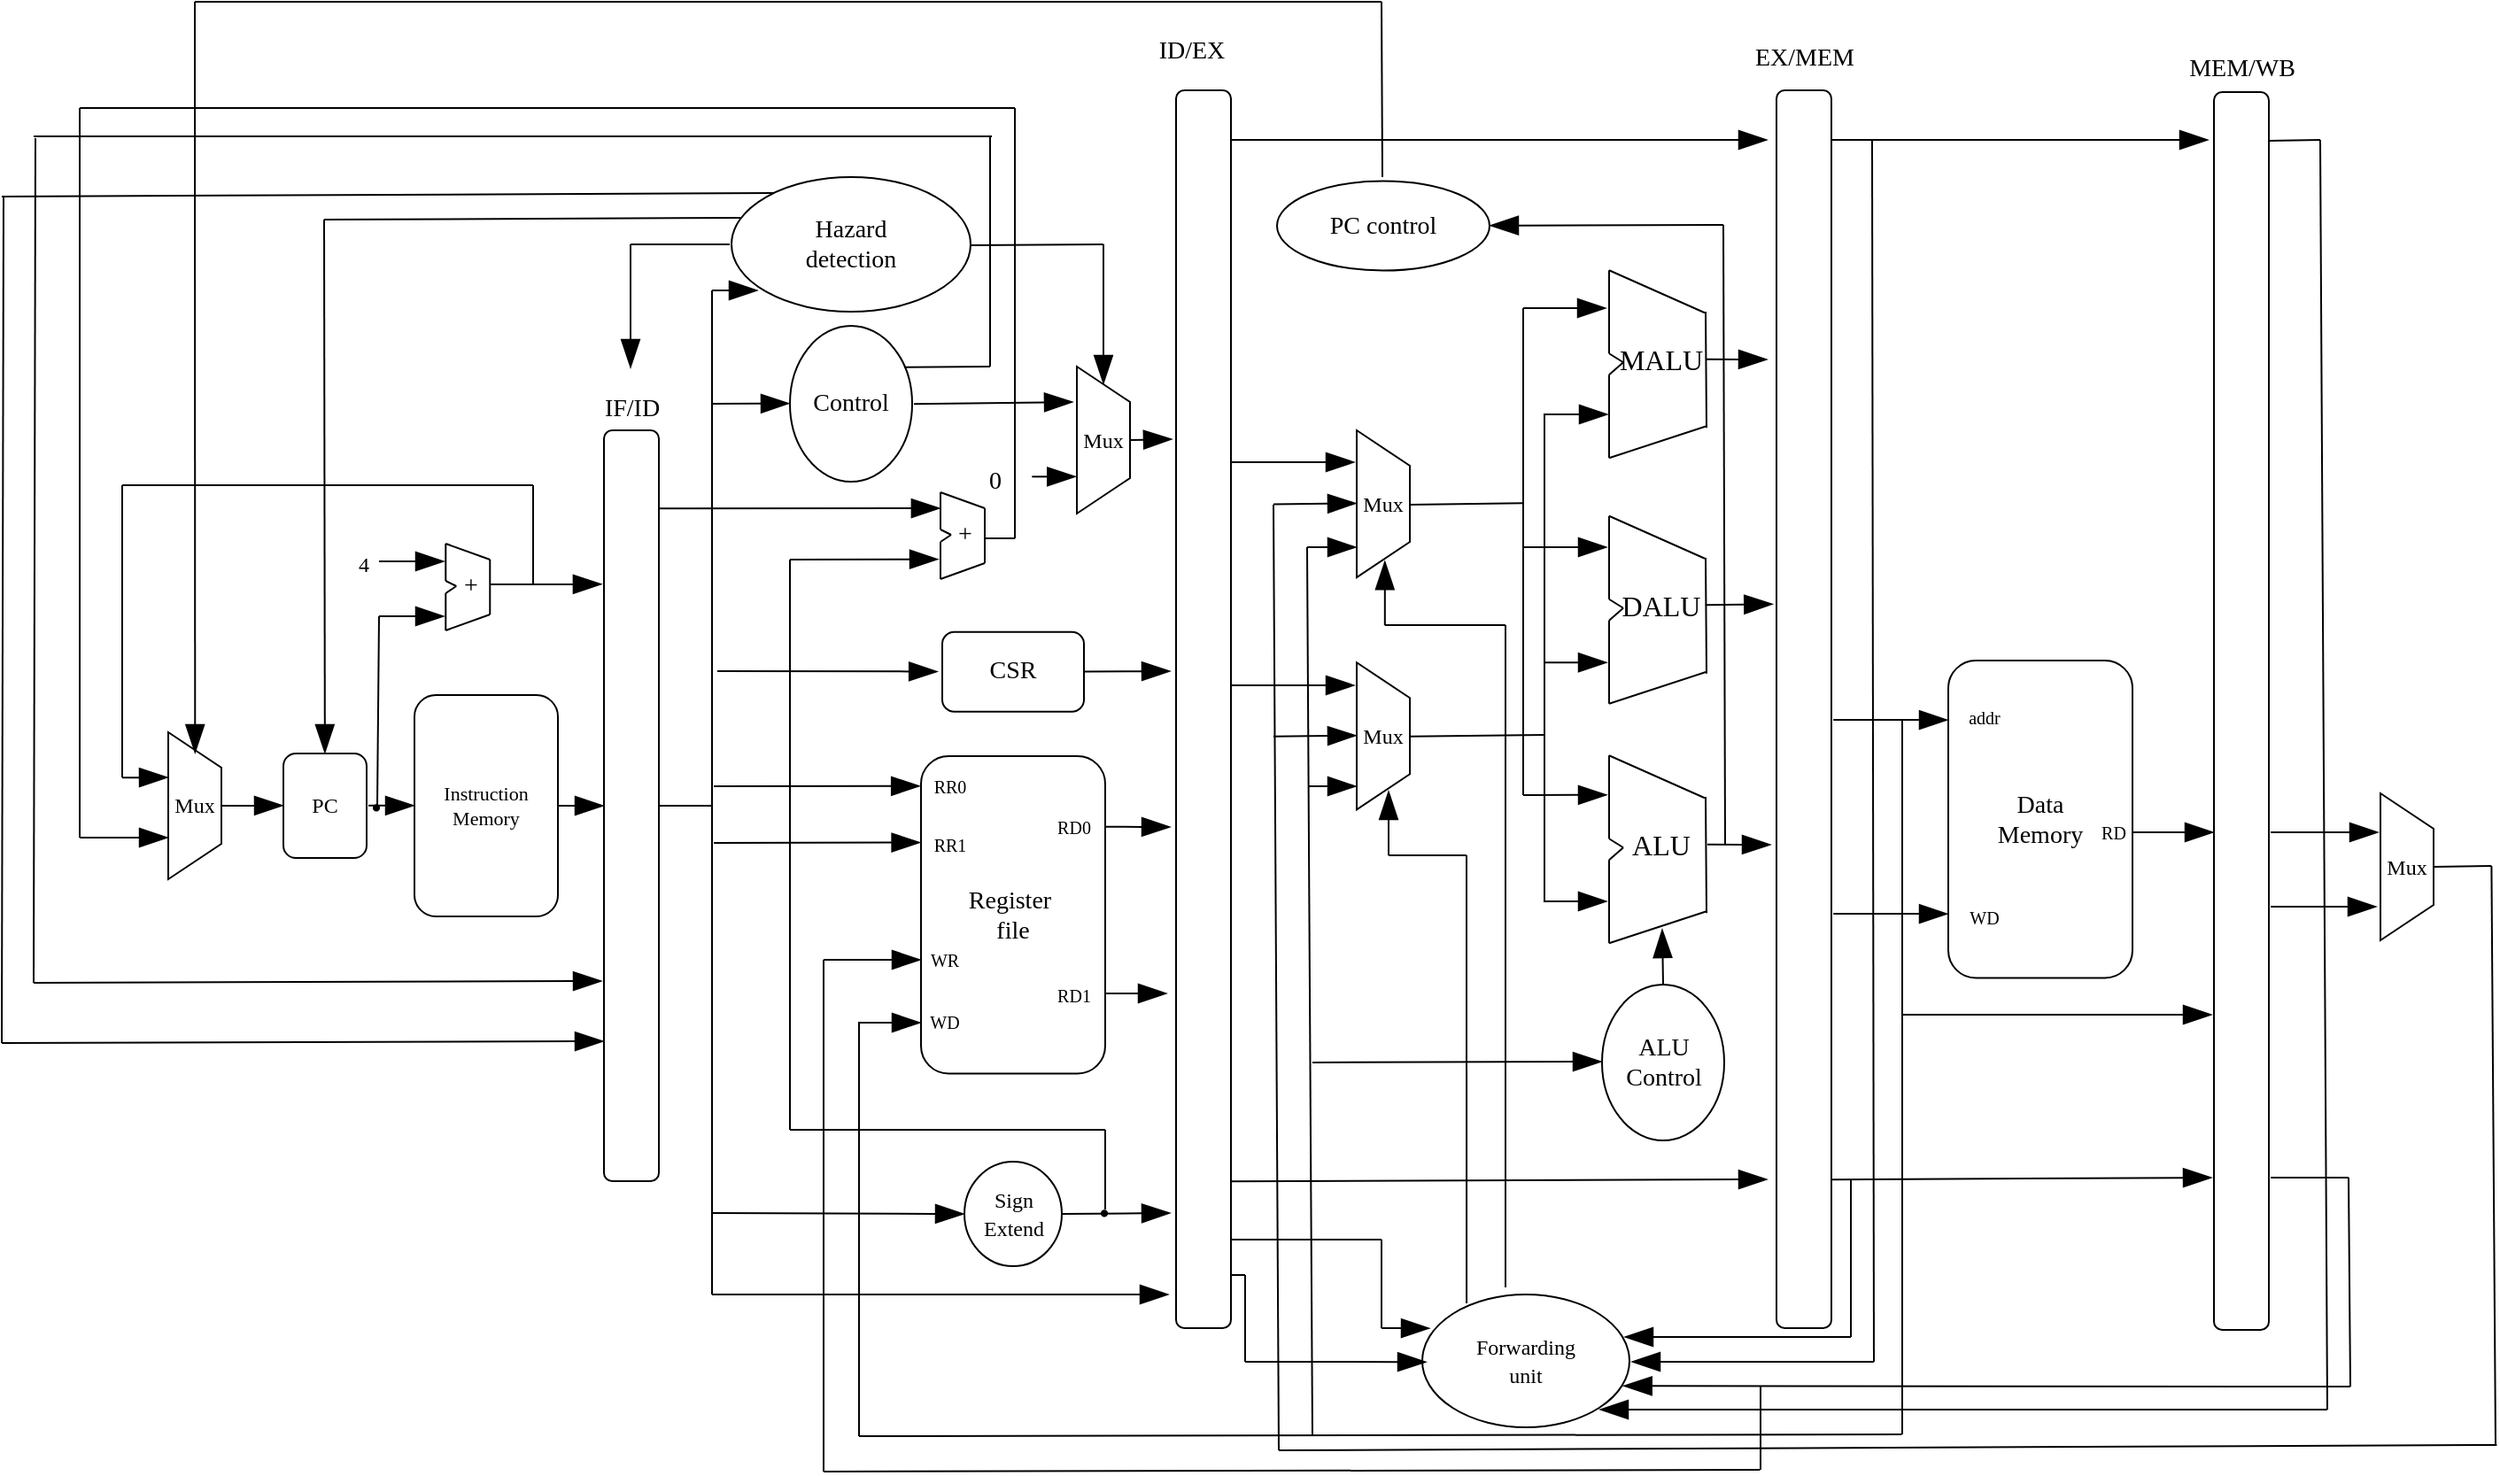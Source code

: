 <mxfile version="24.6.4" type="device">
  <diagram name="第 1 页" id="4M9GxXqNogDAed1UOblD">
    <mxGraphModel dx="223" dy="507" grid="0" gridSize="10" guides="1" tooltips="1" connect="1" arrows="1" fold="1" page="0" pageScale="1" pageWidth="827" pageHeight="1169" math="0" shadow="0">
      <root>
        <mxCell id="0" />
        <mxCell id="1" parent="0" />
        <mxCell id="MsynWxrNxUOjoEWNQWUF-1" value="&lt;font face=&quot;Lucida Console&quot;&gt;PC&lt;/font&gt;" style="rounded=1;whiteSpace=wrap;html=1;fontFamily=Architects Daughter;fontSource=https%3A%2F%2Ffonts.googleapis.com%2Fcss%3Ffamily%3DArchitects%2BDaughter;" parent="1" vertex="1">
          <mxGeometry x="202" y="299.5" width="47" height="59" as="geometry" />
        </mxCell>
        <mxCell id="MsynWxrNxUOjoEWNQWUF-2" value="&lt;font face=&quot;Lucida Console&quot;&gt;Mux&lt;/font&gt;" style="shape=trapezoid;perimeter=trapezoidPerimeter;whiteSpace=wrap;html=1;fixedSize=1;fontFamily=Architects Daughter;fontSource=https%3A%2F%2Ffonts.googleapis.com%2Fcss%3Ffamily%3DArchitects%2BDaughter;direction=south;" parent="1" vertex="1">
          <mxGeometry x="137" y="287.5" width="30" height="83" as="geometry" />
        </mxCell>
        <mxCell id="MsynWxrNxUOjoEWNQWUF-3" value="&lt;font style=&quot;font-size: 11px;&quot; face=&quot;Lucida Console&quot;&gt;Instruction&lt;/font&gt;&lt;div style=&quot;font-size: 11px;&quot;&gt;&lt;font style=&quot;font-size: 11px;&quot; face=&quot;Lucida Console&quot;&gt;Memory&lt;/font&gt;&lt;/div&gt;" style="rounded=1;whiteSpace=wrap;html=1;fontFamily=Architects Daughter;fontSource=https%3A%2F%2Ffonts.googleapis.com%2Fcss%3Ffamily%3DArchitects%2BDaughter;" parent="1" vertex="1">
          <mxGeometry x="276" y="266.5" width="81" height="125" as="geometry" />
        </mxCell>
        <mxCell id="MsynWxrNxUOjoEWNQWUF-4" value="" style="endArrow=none;html=1;rounded=0;fontFamily=Architects Daughter;fontSource=https%3A%2F%2Ffonts.googleapis.com%2Fcss%3Ffamily%3DArchitects%2BDaughter;fontSize=16;startSize=14;endSize=14;sourcePerimeterSpacing=8;targetPerimeterSpacing=8;curved=1;" parent="1" edge="1">
          <mxGeometry width="50" height="50" relative="1" as="geometry">
            <mxPoint x="293.64" y="202" as="sourcePoint" />
            <mxPoint x="293.64" y="181" as="targetPoint" />
          </mxGeometry>
        </mxCell>
        <mxCell id="MsynWxrNxUOjoEWNQWUF-6" value="" style="endArrow=none;html=1;rounded=0;fontFamily=Architects Daughter;fontSource=https%3A%2F%2Ffonts.googleapis.com%2Fcss%3Ffamily%3DArchitects%2BDaughter;fontSize=16;startSize=14;endSize=14;sourcePerimeterSpacing=8;targetPerimeterSpacing=8;curved=1;" parent="1" edge="1">
          <mxGeometry width="50" height="50" relative="1" as="geometry">
            <mxPoint x="293.64" y="230" as="sourcePoint" />
            <mxPoint x="293.64" y="209" as="targetPoint" />
          </mxGeometry>
        </mxCell>
        <mxCell id="MsynWxrNxUOjoEWNQWUF-7" value="" style="endArrow=none;html=1;rounded=0;fontFamily=Architects Daughter;fontSource=https%3A%2F%2Ffonts.googleapis.com%2Fcss%3Ffamily%3DArchitects%2BDaughter;fontSize=16;startSize=14;endSize=14;sourcePerimeterSpacing=8;targetPerimeterSpacing=8;curved=1;" parent="1" edge="1">
          <mxGeometry width="50" height="50" relative="1" as="geometry">
            <mxPoint x="318.64" y="221" as="sourcePoint" />
            <mxPoint x="318.64" y="190" as="targetPoint" />
          </mxGeometry>
        </mxCell>
        <mxCell id="MsynWxrNxUOjoEWNQWUF-8" value="" style="endArrow=none;html=1;rounded=0;fontFamily=Architects Daughter;fontSource=https%3A%2F%2Ffonts.googleapis.com%2Fcss%3Ffamily%3DArchitects%2BDaughter;fontSize=16;startSize=14;endSize=14;sourcePerimeterSpacing=8;targetPerimeterSpacing=8;curved=1;" parent="1" edge="1">
          <mxGeometry width="50" height="50" relative="1" as="geometry">
            <mxPoint x="293.64" y="181" as="sourcePoint" />
            <mxPoint x="318.64" y="190" as="targetPoint" />
          </mxGeometry>
        </mxCell>
        <mxCell id="MsynWxrNxUOjoEWNQWUF-9" value="" style="endArrow=none;html=1;rounded=0;fontFamily=Architects Daughter;fontSource=https%3A%2F%2Ffonts.googleapis.com%2Fcss%3Ffamily%3DArchitects%2BDaughter;fontSize=16;startSize=14;endSize=14;sourcePerimeterSpacing=8;targetPerimeterSpacing=8;curved=1;" parent="1" edge="1">
          <mxGeometry width="50" height="50" relative="1" as="geometry">
            <mxPoint x="293.64" y="230" as="sourcePoint" />
            <mxPoint x="318.64" y="221" as="targetPoint" />
          </mxGeometry>
        </mxCell>
        <mxCell id="MsynWxrNxUOjoEWNQWUF-10" value="" style="endArrow=none;html=1;rounded=0;fontFamily=Architects Daughter;fontSource=https%3A%2F%2Ffonts.googleapis.com%2Fcss%3Ffamily%3DArchitects%2BDaughter;fontSize=16;startSize=14;endSize=14;sourcePerimeterSpacing=8;targetPerimeterSpacing=8;curved=1;" parent="1" edge="1">
          <mxGeometry width="50" height="50" relative="1" as="geometry">
            <mxPoint x="299.64" y="205" as="sourcePoint" />
            <mxPoint x="293.64" y="202" as="targetPoint" />
          </mxGeometry>
        </mxCell>
        <mxCell id="MsynWxrNxUOjoEWNQWUF-11" value="" style="endArrow=none;html=1;rounded=0;fontFamily=Architects Daughter;fontSource=https%3A%2F%2Ffonts.googleapis.com%2Fcss%3Ffamily%3DArchitects%2BDaughter;fontSize=16;startSize=14;endSize=14;sourcePerimeterSpacing=8;targetPerimeterSpacing=8;curved=1;" parent="1" edge="1">
          <mxGeometry width="50" height="50" relative="1" as="geometry">
            <mxPoint x="293.64" y="209" as="sourcePoint" />
            <mxPoint x="299.64" y="205" as="targetPoint" />
          </mxGeometry>
        </mxCell>
        <mxCell id="MsynWxrNxUOjoEWNQWUF-12" value="&lt;font style=&quot;font-size: 14px;&quot; face=&quot;Lucida Console&quot;&gt;+&lt;/font&gt;" style="text;html=1;align=center;verticalAlign=middle;whiteSpace=wrap;rounded=0;fontSize=20;fontFamily=Architects Daughter;fontSource=https%3A%2F%2Ffonts.googleapis.com%2Fcss%3Ffamily%3DArchitects%2BDaughter;" parent="1" vertex="1">
          <mxGeometry x="298.64" y="196" width="18" height="11" as="geometry" />
        </mxCell>
        <mxCell id="MsynWxrNxUOjoEWNQWUF-13" value="" style="rounded=1;whiteSpace=wrap;html=1;fontFamily=Architects Daughter;fontSource=https%3A%2F%2Ffonts.googleapis.com%2Fcss%3Ffamily%3DArchitects%2BDaughter;direction=south;" parent="1" vertex="1">
          <mxGeometry x="383" y="117" width="31" height="424" as="geometry" />
        </mxCell>
        <mxCell id="MsynWxrNxUOjoEWNQWUF-15" value="" style="endArrow=blockThin;html=1;rounded=0;fontFamily=Architects Daughter;fontSource=https%3A%2F%2Ffonts.googleapis.com%2Fcss%3Ffamily%3DArchitects%2BDaughter;fontSize=16;startSize=14;endSize=14;sourcePerimeterSpacing=8;targetPerimeterSpacing=8;curved=1;exitX=1;exitY=0.5;exitDx=0;exitDy=0;entryX=0.5;entryY=1;entryDx=0;entryDy=0;endFill=1;" parent="1" source="MsynWxrNxUOjoEWNQWUF-3" target="MsynWxrNxUOjoEWNQWUF-13" edge="1">
          <mxGeometry width="50" height="50" relative="1" as="geometry">
            <mxPoint x="326" y="337" as="sourcePoint" />
            <mxPoint x="376" y="287" as="targetPoint" />
          </mxGeometry>
        </mxCell>
        <mxCell id="MsynWxrNxUOjoEWNQWUF-30" value="" style="endArrow=blockThin;html=1;rounded=0;fontFamily=Architects Daughter;fontSource=https%3A%2F%2Ffonts.googleapis.com%2Fcss%3Ffamily%3DArchitects%2BDaughter;fontSize=16;startSize=14;endSize=14;sourcePerimeterSpacing=8;targetPerimeterSpacing=8;curved=1;exitX=1;exitY=0.5;exitDx=0;exitDy=0;entryX=0.5;entryY=1;entryDx=0;entryDy=0;endFill=1;" parent="1" edge="1">
          <mxGeometry width="50" height="50" relative="1" as="geometry">
            <mxPoint x="250" y="328.89" as="sourcePoint" />
            <mxPoint x="276" y="328.89" as="targetPoint" />
          </mxGeometry>
        </mxCell>
        <mxCell id="MsynWxrNxUOjoEWNQWUF-31" value="" style="endArrow=blockThin;html=1;rounded=0;fontFamily=Architects Daughter;fontSource=https%3A%2F%2Ffonts.googleapis.com%2Fcss%3Ffamily%3DArchitects%2BDaughter;fontSize=16;startSize=14;endSize=14;sourcePerimeterSpacing=8;targetPerimeterSpacing=8;curved=1;exitX=0.5;exitY=0;exitDx=0;exitDy=0;entryX=0.5;entryY=1;entryDx=0;entryDy=0;endFill=1;" parent="1" source="MsynWxrNxUOjoEWNQWUF-2" edge="1">
          <mxGeometry width="50" height="50" relative="1" as="geometry">
            <mxPoint x="176" y="328.89" as="sourcePoint" />
            <mxPoint x="202" y="328.89" as="targetPoint" />
          </mxGeometry>
        </mxCell>
        <mxCell id="MsynWxrNxUOjoEWNQWUF-32" value="" style="endArrow=none;html=1;rounded=0;fontFamily=Architects Daughter;fontSource=https%3A%2F%2Ffonts.googleapis.com%2Fcss%3Ffamily%3DArchitects%2BDaughter;fontSize=16;startSize=14;endSize=14;sourcePerimeterSpacing=8;targetPerimeterSpacing=8;curved=1;" parent="1" edge="1">
          <mxGeometry width="50" height="50" relative="1" as="geometry">
            <mxPoint x="255" y="329" as="sourcePoint" />
            <mxPoint x="256" y="222" as="targetPoint" />
          </mxGeometry>
        </mxCell>
        <mxCell id="MsynWxrNxUOjoEWNQWUF-33" value="" style="endArrow=blockThin;html=1;rounded=0;fontFamily=Architects Daughter;fontSource=https://fonts.googleapis.com/css?family=Architects+Daughter;fontSize=16;startSize=14;endSize=14;sourcePerimeterSpacing=8;targetPerimeterSpacing=8;curved=1;endFill=1;" parent="1" edge="1">
          <mxGeometry width="50" height="50" relative="1" as="geometry">
            <mxPoint x="256" y="222" as="sourcePoint" />
            <mxPoint x="293" y="222" as="targetPoint" />
          </mxGeometry>
        </mxCell>
        <mxCell id="MsynWxrNxUOjoEWNQWUF-34" value="" style="endArrow=blockThin;html=1;rounded=0;fontFamily=Architects Daughter;fontSource=https://fonts.googleapis.com/css?family=Architects+Daughter;fontSize=16;startSize=14;endSize=14;sourcePerimeterSpacing=8;targetPerimeterSpacing=8;curved=1;endFill=1;" parent="1" edge="1">
          <mxGeometry width="50" height="50" relative="1" as="geometry">
            <mxPoint x="256" y="191" as="sourcePoint" />
            <mxPoint x="293" y="191" as="targetPoint" />
          </mxGeometry>
        </mxCell>
        <mxCell id="MsynWxrNxUOjoEWNQWUF-35" value="&lt;font style=&quot;font-size: 12px;&quot; face=&quot;Lucida Console&quot;&gt;4&lt;/font&gt;" style="text;html=1;align=center;verticalAlign=middle;whiteSpace=wrap;rounded=0;fontSize=20;fontFamily=Architects Daughter;fontSource=https%3A%2F%2Ffonts.googleapis.com%2Fcss%3Ffamily%3DArchitects%2BDaughter;" parent="1" vertex="1">
          <mxGeometry x="232" y="181" width="31" height="18" as="geometry" />
        </mxCell>
        <mxCell id="MsynWxrNxUOjoEWNQWUF-36" value="&lt;font style=&quot;font-size: 14px;&quot; face=&quot;Lucida Console&quot;&gt;IF/ID&lt;/font&gt;" style="text;html=1;align=center;verticalAlign=middle;whiteSpace=wrap;rounded=0;fontSize=20;fontFamily=Architects Daughter;fontSource=https%3A%2F%2Ffonts.googleapis.com%2Fcss%3Ffamily%3DArchitects%2BDaughter;" parent="1" vertex="1">
          <mxGeometry x="368.5" y="87" width="60" height="30" as="geometry" />
        </mxCell>
        <mxCell id="MsynWxrNxUOjoEWNQWUF-37" value="" style="endArrow=blockThin;html=1;rounded=0;fontFamily=Architects Daughter;fontSource=https://fonts.googleapis.com/css?family=Architects+Daughter;fontSize=16;startSize=14;endSize=14;sourcePerimeterSpacing=8;targetPerimeterSpacing=8;curved=1;exitX=1;exitY=0.5;exitDx=0;exitDy=0;entryX=0.205;entryY=1.034;entryDx=0;entryDy=0;endFill=1;entryPerimeter=0;" parent="1" target="MsynWxrNxUOjoEWNQWUF-13" edge="1">
          <mxGeometry width="50" height="50" relative="1" as="geometry">
            <mxPoint x="319" y="204" as="sourcePoint" />
            <mxPoint x="345" y="204" as="targetPoint" />
          </mxGeometry>
        </mxCell>
        <mxCell id="MsynWxrNxUOjoEWNQWUF-38" value="&lt;font style=&quot;font-size: 14px;&quot; face=&quot;Lucida Console&quot;&gt;Register&amp;nbsp;&lt;/font&gt;&lt;div style=&quot;font-size: 14px;&quot;&gt;&lt;font style=&quot;font-size: 14px;&quot; face=&quot;Lucida Console&quot;&gt;file&lt;/font&gt;&lt;/div&gt;" style="rounded=1;whiteSpace=wrap;html=1;fontFamily=Architects Daughter;fontSource=https%3A%2F%2Ffonts.googleapis.com%2Fcss%3Ffamily%3DArchitects%2BDaughter;" parent="1" vertex="1">
          <mxGeometry x="562" y="301" width="104" height="179.25" as="geometry" />
        </mxCell>
        <mxCell id="MsynWxrNxUOjoEWNQWUF-39" value="&lt;font style=&quot;font-size: 14px;&quot; face=&quot;Lucida Console&quot;&gt;&amp;nbsp;Hazard&amp;nbsp;&lt;/font&gt;&lt;div style=&quot;font-size: 14px;&quot;&gt;&lt;font style=&quot;font-size: 14px;&quot; face=&quot;Lucida Console&quot;&gt;detection&lt;/font&gt;&lt;/div&gt;" style="ellipse;whiteSpace=wrap;html=1;fontFamily=Architects Daughter;fontSource=https%3A%2F%2Ffonts.googleapis.com%2Fcss%3Ffamily%3DArchitects%2BDaughter;" parent="1" vertex="1">
          <mxGeometry x="455" y="-26" width="135" height="76" as="geometry" />
        </mxCell>
        <mxCell id="MsynWxrNxUOjoEWNQWUF-40" value="&lt;font face=&quot;Lucida Console&quot;&gt;&lt;span style=&quot;font-size: 14px;&quot;&gt;Control&lt;/span&gt;&lt;/font&gt;" style="ellipse;whiteSpace=wrap;html=1;fontFamily=Architects Daughter;fontSource=https%3A%2F%2Ffonts.googleapis.com%2Fcss%3Ffamily%3DArchitects%2BDaughter;direction=south;" parent="1" vertex="1">
          <mxGeometry x="488" y="58" width="69" height="88" as="geometry" />
        </mxCell>
        <mxCell id="MsynWxrNxUOjoEWNQWUF-41" value="" style="endArrow=none;html=1;rounded=0;fontFamily=Architects Daughter;fontSource=https%3A%2F%2Ffonts.googleapis.com%2Fcss%3Ffamily%3DArchitects%2BDaughter;fontSize=16;startSize=14;endSize=14;sourcePerimeterSpacing=8;targetPerimeterSpacing=8;curved=1;exitX=0.5;exitY=0;exitDx=0;exitDy=0;" parent="1" edge="1">
          <mxGeometry width="50" height="50" relative="1" as="geometry">
            <mxPoint x="414" y="329" as="sourcePoint" />
            <mxPoint x="444" y="329" as="targetPoint" />
          </mxGeometry>
        </mxCell>
        <mxCell id="MsynWxrNxUOjoEWNQWUF-42" value="" style="endArrow=none;html=1;rounded=0;fontFamily=Architects Daughter;fontSource=https%3A%2F%2Ffonts.googleapis.com%2Fcss%3Ffamily%3DArchitects%2BDaughter;fontSize=16;startSize=14;endSize=14;sourcePerimeterSpacing=8;targetPerimeterSpacing=8;curved=1;" parent="1" edge="1">
          <mxGeometry width="50" height="50" relative="1" as="geometry">
            <mxPoint x="444" y="605" as="sourcePoint" />
            <mxPoint x="444" y="38" as="targetPoint" />
          </mxGeometry>
        </mxCell>
        <mxCell id="MsynWxrNxUOjoEWNQWUF-43" value="" style="endArrow=blockThin;html=1;rounded=0;fontFamily=Architects Daughter;fontSource=https://fonts.googleapis.com/css?family=Architects+Daughter;fontSize=16;startSize=14;endSize=14;sourcePerimeterSpacing=8;targetPerimeterSpacing=8;curved=1;entryX=-0.004;entryY=0.15;entryDx=0;entryDy=0;endFill=1;entryPerimeter=0;" parent="1" edge="1">
          <mxGeometry width="50" height="50" relative="1" as="geometry">
            <mxPoint x="445" y="318" as="sourcePoint" />
            <mxPoint x="561.584" y="317.888" as="targetPoint" />
          </mxGeometry>
        </mxCell>
        <mxCell id="MsynWxrNxUOjoEWNQWUF-44" value="" style="endArrow=blockThin;html=1;rounded=0;fontFamily=Architects Daughter;fontSource=https://fonts.googleapis.com/css?family=Architects+Daughter;fontSize=16;startSize=14;endSize=14;sourcePerimeterSpacing=8;targetPerimeterSpacing=8;curved=1;entryX=-0.002;entryY=0.272;entryDx=0;entryDy=0;endFill=1;entryPerimeter=0;" parent="1" target="MsynWxrNxUOjoEWNQWUF-38" edge="1">
          <mxGeometry width="50" height="50" relative="1" as="geometry">
            <mxPoint x="445" y="350" as="sourcePoint" />
            <mxPoint x="518" y="348.11" as="targetPoint" />
          </mxGeometry>
        </mxCell>
        <mxCell id="MsynWxrNxUOjoEWNQWUF-46" value="&lt;font style=&quot;font-size: 12px;&quot; face=&quot;Lucida Console&quot;&gt;Sign&lt;/font&gt;&lt;div style=&quot;&quot;&gt;&lt;font style=&quot;font-size: 12px;&quot; face=&quot;Lucida Console&quot;&gt;Extend&lt;/font&gt;&lt;/div&gt;" style="ellipse;whiteSpace=wrap;html=1;fontFamily=Architects Daughter;fontSource=https%3A%2F%2Ffonts.googleapis.com%2Fcss%3Ffamily%3DArchitects%2BDaughter;direction=south;" parent="1" vertex="1">
          <mxGeometry x="586.5" y="530" width="55" height="59" as="geometry" />
        </mxCell>
        <mxCell id="MsynWxrNxUOjoEWNQWUF-47" value="" style="endArrow=blockThin;html=1;rounded=0;fontFamily=Architects Daughter;fontSource=https://fonts.googleapis.com/css?family=Architects+Daughter;fontSize=16;startSize=14;endSize=14;sourcePerimeterSpacing=8;targetPerimeterSpacing=8;curved=1;entryX=0.5;entryY=1;entryDx=0;entryDy=0;endFill=1;" parent="1" target="MsynWxrNxUOjoEWNQWUF-46" edge="1">
          <mxGeometry width="50" height="50" relative="1" as="geometry">
            <mxPoint x="444" y="559" as="sourcePoint" />
            <mxPoint x="509" y="559.94" as="targetPoint" />
          </mxGeometry>
        </mxCell>
        <mxCell id="MsynWxrNxUOjoEWNQWUF-50" value="" style="endArrow=none;html=1;rounded=0;fontFamily=Architects Daughter;fontSource=https%3A%2F%2Ffonts.googleapis.com%2Fcss%3Ffamily%3DArchitects%2BDaughter;fontSize=16;startSize=14;endSize=14;sourcePerimeterSpacing=8;targetPerimeterSpacing=8;curved=1;" parent="1" edge="1">
          <mxGeometry width="50" height="50" relative="1" as="geometry">
            <mxPoint x="573" y="173" as="sourcePoint" />
            <mxPoint x="573" y="152" as="targetPoint" />
          </mxGeometry>
        </mxCell>
        <mxCell id="MsynWxrNxUOjoEWNQWUF-51" value="" style="endArrow=none;html=1;rounded=0;fontFamily=Architects Daughter;fontSource=https%3A%2F%2Ffonts.googleapis.com%2Fcss%3Ffamily%3DArchitects%2BDaughter;fontSize=16;startSize=14;endSize=14;sourcePerimeterSpacing=8;targetPerimeterSpacing=8;curved=1;" parent="1" edge="1">
          <mxGeometry width="50" height="50" relative="1" as="geometry">
            <mxPoint x="573" y="201" as="sourcePoint" />
            <mxPoint x="573" y="180" as="targetPoint" />
          </mxGeometry>
        </mxCell>
        <mxCell id="MsynWxrNxUOjoEWNQWUF-52" value="" style="endArrow=none;html=1;rounded=0;fontFamily=Architects Daughter;fontSource=https%3A%2F%2Ffonts.googleapis.com%2Fcss%3Ffamily%3DArchitects%2BDaughter;fontSize=16;startSize=14;endSize=14;sourcePerimeterSpacing=8;targetPerimeterSpacing=8;curved=1;" parent="1" edge="1">
          <mxGeometry width="50" height="50" relative="1" as="geometry">
            <mxPoint x="598" y="192" as="sourcePoint" />
            <mxPoint x="598" y="161" as="targetPoint" />
          </mxGeometry>
        </mxCell>
        <mxCell id="MsynWxrNxUOjoEWNQWUF-53" value="" style="endArrow=none;html=1;rounded=0;fontFamily=Architects Daughter;fontSource=https%3A%2F%2Ffonts.googleapis.com%2Fcss%3Ffamily%3DArchitects%2BDaughter;fontSize=16;startSize=14;endSize=14;sourcePerimeterSpacing=8;targetPerimeterSpacing=8;curved=1;" parent="1" edge="1">
          <mxGeometry width="50" height="50" relative="1" as="geometry">
            <mxPoint x="573" y="152" as="sourcePoint" />
            <mxPoint x="598" y="161" as="targetPoint" />
          </mxGeometry>
        </mxCell>
        <mxCell id="MsynWxrNxUOjoEWNQWUF-54" value="" style="endArrow=none;html=1;rounded=0;fontFamily=Architects Daughter;fontSource=https%3A%2F%2Ffonts.googleapis.com%2Fcss%3Ffamily%3DArchitects%2BDaughter;fontSize=16;startSize=14;endSize=14;sourcePerimeterSpacing=8;targetPerimeterSpacing=8;curved=1;" parent="1" edge="1">
          <mxGeometry width="50" height="50" relative="1" as="geometry">
            <mxPoint x="573" y="201" as="sourcePoint" />
            <mxPoint x="598" y="192" as="targetPoint" />
          </mxGeometry>
        </mxCell>
        <mxCell id="MsynWxrNxUOjoEWNQWUF-55" value="" style="endArrow=none;html=1;rounded=0;fontFamily=Architects Daughter;fontSource=https%3A%2F%2Ffonts.googleapis.com%2Fcss%3Ffamily%3DArchitects%2BDaughter;fontSize=16;startSize=14;endSize=14;sourcePerimeterSpacing=8;targetPerimeterSpacing=8;curved=1;" parent="1" edge="1">
          <mxGeometry width="50" height="50" relative="1" as="geometry">
            <mxPoint x="579" y="176" as="sourcePoint" />
            <mxPoint x="573" y="173" as="targetPoint" />
          </mxGeometry>
        </mxCell>
        <mxCell id="MsynWxrNxUOjoEWNQWUF-56" value="" style="endArrow=none;html=1;rounded=0;fontFamily=Architects Daughter;fontSource=https%3A%2F%2Ffonts.googleapis.com%2Fcss%3Ffamily%3DArchitects%2BDaughter;fontSize=16;startSize=14;endSize=14;sourcePerimeterSpacing=8;targetPerimeterSpacing=8;curved=1;" parent="1" edge="1">
          <mxGeometry width="50" height="50" relative="1" as="geometry">
            <mxPoint x="573" y="180" as="sourcePoint" />
            <mxPoint x="579" y="176" as="targetPoint" />
          </mxGeometry>
        </mxCell>
        <mxCell id="MsynWxrNxUOjoEWNQWUF-57" value="&lt;font style=&quot;font-size: 14px;&quot; face=&quot;Lucida Console&quot;&gt;+&lt;/font&gt;" style="text;html=1;align=center;verticalAlign=middle;whiteSpace=wrap;rounded=0;fontSize=20;fontFamily=Architects Daughter;fontSource=https%3A%2F%2Ffonts.googleapis.com%2Fcss%3Ffamily%3DArchitects%2BDaughter;" parent="1" vertex="1">
          <mxGeometry x="578" y="167" width="18" height="11" as="geometry" />
        </mxCell>
        <mxCell id="MsynWxrNxUOjoEWNQWUF-58" value="" style="endArrow=blockThin;html=1;rounded=0;fontFamily=Architects Daughter;fontSource=https://fonts.googleapis.com/css?family=Architects+Daughter;fontSize=16;startSize=14;endSize=14;sourcePerimeterSpacing=8;targetPerimeterSpacing=8;curved=1;endFill=1;entryX=0;entryY=0.5;entryDx=0;entryDy=0;" parent="1" target="MsynWxrNxUOjoEWNQWUF-77" edge="1">
          <mxGeometry width="50" height="50" relative="1" as="geometry">
            <mxPoint x="665" y="12" as="sourcePoint" />
            <mxPoint x="673" y="35" as="targetPoint" />
          </mxGeometry>
        </mxCell>
        <mxCell id="MsynWxrNxUOjoEWNQWUF-59" value="" style="endArrow=blockThin;html=1;rounded=0;fontFamily=Architects Daughter;fontSource=https://fonts.googleapis.com/css?family=Architects+Daughter;fontSize=16;startSize=14;endSize=14;sourcePerimeterSpacing=8;targetPerimeterSpacing=8;curved=1;endFill=1;exitX=0.182;exitY=-0.002;exitDx=0;exitDy=0;exitPerimeter=0;" parent="1" edge="1">
          <mxGeometry width="50" height="50" relative="1" as="geometry">
            <mxPoint x="414.002" y="161.168" as="sourcePoint" />
            <mxPoint x="572.94" y="161" as="targetPoint" />
          </mxGeometry>
        </mxCell>
        <mxCell id="MsynWxrNxUOjoEWNQWUF-60" value="" style="endArrow=blockThin;html=1;rounded=0;fontFamily=Architects Daughter;fontSource=https://fonts.googleapis.com/css?family=Architects+Daughter;fontSize=16;startSize=14;endSize=14;sourcePerimeterSpacing=8;targetPerimeterSpacing=8;curved=1;exitX=0.5;exitY=0;exitDx=0;exitDy=0;endFill=1;" parent="1" source="MsynWxrNxUOjoEWNQWUF-46" edge="1">
          <mxGeometry width="50" height="50" relative="1" as="geometry">
            <mxPoint x="645" y="558.41" as="sourcePoint" />
            <mxPoint x="703" y="559" as="targetPoint" />
          </mxGeometry>
        </mxCell>
        <mxCell id="MsynWxrNxUOjoEWNQWUF-61" value="" style="endArrow=none;html=1;rounded=0;fontFamily=Architects Daughter;fontSource=https%3A%2F%2Ffonts.googleapis.com%2Fcss%3Ffamily%3DArchitects%2BDaughter;fontSize=16;startSize=14;endSize=14;sourcePerimeterSpacing=8;targetPerimeterSpacing=8;curved=1;" parent="1" edge="1">
          <mxGeometry width="50" height="50" relative="1" as="geometry">
            <mxPoint x="666" y="557" as="sourcePoint" />
            <mxPoint x="666" y="512" as="targetPoint" />
          </mxGeometry>
        </mxCell>
        <mxCell id="MsynWxrNxUOjoEWNQWUF-62" value="" style="endArrow=none;html=1;rounded=0;fontFamily=Architects Daughter;fontSource=https%3A%2F%2Ffonts.googleapis.com%2Fcss%3Ffamily%3DArchitects%2BDaughter;fontSize=16;startSize=14;endSize=14;sourcePerimeterSpacing=8;targetPerimeterSpacing=8;curved=1;" parent="1" edge="1">
          <mxGeometry width="50" height="50" relative="1" as="geometry">
            <mxPoint x="488" y="512" as="sourcePoint" />
            <mxPoint x="666" y="512" as="targetPoint" />
          </mxGeometry>
        </mxCell>
        <mxCell id="MsynWxrNxUOjoEWNQWUF-66" value="&lt;b&gt;&lt;font face=&quot;Lucida Console&quot; style=&quot;font-size: 25px;&quot;&gt;.&lt;/font&gt;&lt;/b&gt;" style="text;html=1;align=center;verticalAlign=middle;resizable=0;points=[];autosize=1;strokeColor=none;fillColor=none;fontSize=20;fontFamily=Architects Daughter;fontSource=https%3A%2F%2Ffonts.googleapis.com%2Fcss%3Ffamily%3DArchitects%2BDaughter;" parent="1" vertex="1">
          <mxGeometry x="648" y="531" width="34" height="42" as="geometry" />
        </mxCell>
        <mxCell id="MsynWxrNxUOjoEWNQWUF-68" value="&lt;b&gt;&lt;font face=&quot;Lucida Console&quot; style=&quot;font-size: 25px;&quot;&gt;.&lt;/font&gt;&lt;/b&gt;" style="text;html=1;align=center;verticalAlign=middle;resizable=0;points=[];autosize=1;strokeColor=none;fillColor=none;fontSize=20;fontFamily=Architects Daughter;fontSource=https%3A%2F%2Ffonts.googleapis.com%2Fcss%3Ffamily%3DArchitects%2BDaughter;" parent="1" vertex="1">
          <mxGeometry x="237" y="302" width="34" height="42" as="geometry" />
        </mxCell>
        <mxCell id="MsynWxrNxUOjoEWNQWUF-75" value="" style="endArrow=none;html=1;rounded=0;fontFamily=Architects Daughter;fontSource=https%3A%2F%2Ffonts.googleapis.com%2Fcss%3Ffamily%3DArchitects%2BDaughter;fontSize=16;startSize=14;endSize=14;sourcePerimeterSpacing=8;targetPerimeterSpacing=8;curved=1;" parent="1" edge="1">
          <mxGeometry width="50" height="50" relative="1" as="geometry">
            <mxPoint x="488" y="190" as="sourcePoint" />
            <mxPoint x="488" y="512" as="targetPoint" />
          </mxGeometry>
        </mxCell>
        <mxCell id="MsynWxrNxUOjoEWNQWUF-76" value="" style="rounded=1;whiteSpace=wrap;html=1;fontFamily=Architects Daughter;fontSource=https%3A%2F%2Ffonts.googleapis.com%2Fcss%3Ffamily%3DArchitects%2BDaughter;direction=south;" parent="1" vertex="1">
          <mxGeometry x="706" y="-75" width="31" height="699" as="geometry" />
        </mxCell>
        <mxCell id="MsynWxrNxUOjoEWNQWUF-77" value="&lt;font face=&quot;Lucida Console&quot;&gt;Mux&lt;/font&gt;" style="shape=trapezoid;perimeter=trapezoidPerimeter;whiteSpace=wrap;html=1;fixedSize=1;fontFamily=Architects Daughter;fontSource=https%3A%2F%2Ffonts.googleapis.com%2Fcss%3Ffamily%3DArchitects%2BDaughter;direction=south;" parent="1" vertex="1">
          <mxGeometry x="650" y="81" width="30" height="83" as="geometry" />
        </mxCell>
        <mxCell id="MsynWxrNxUOjoEWNQWUF-81" value="" style="endArrow=blockThin;html=1;rounded=0;fontFamily=Architects Daughter;fontSource=https://fonts.googleapis.com/css?family=Architects+Daughter;fontSize=16;startSize=14;endSize=14;sourcePerimeterSpacing=8;targetPerimeterSpacing=8;curved=1;exitX=0.5;exitY=0;exitDx=0;exitDy=0;endFill=1;" parent="1" source="MsynWxrNxUOjoEWNQWUF-77" edge="1">
          <mxGeometry width="50" height="50" relative="1" as="geometry">
            <mxPoint x="691.5" y="127.71" as="sourcePoint" />
            <mxPoint x="704" y="122" as="targetPoint" />
          </mxGeometry>
        </mxCell>
        <mxCell id="MsynWxrNxUOjoEWNQWUF-82" value="" style="endArrow=none;html=1;rounded=0;fontFamily=Architects Daughter;fontSource=https%3A%2F%2Ffonts.googleapis.com%2Fcss%3Ffamily%3DArchitects%2BDaughter;fontSize=16;startSize=14;endSize=14;sourcePerimeterSpacing=8;targetPerimeterSpacing=8;curved=1;exitX=1;exitY=1;exitDx=0;exitDy=0;" parent="1" edge="1">
          <mxGeometry width="50" height="50" relative="1" as="geometry">
            <mxPoint x="598" y="178" as="sourcePoint" />
            <mxPoint x="615" y="178" as="targetPoint" />
          </mxGeometry>
        </mxCell>
        <mxCell id="MsynWxrNxUOjoEWNQWUF-83" value="" style="endArrow=none;html=1;rounded=0;fontFamily=Architects Daughter;fontSource=https%3A%2F%2Ffonts.googleapis.com%2Fcss%3Ffamily%3DArchitects%2BDaughter;fontSize=16;startSize=14;endSize=14;sourcePerimeterSpacing=8;targetPerimeterSpacing=8;curved=1;" parent="1" edge="1">
          <mxGeometry width="50" height="50" relative="1" as="geometry">
            <mxPoint x="615" y="178" as="sourcePoint" />
            <mxPoint x="615" y="-65" as="targetPoint" />
          </mxGeometry>
        </mxCell>
        <mxCell id="MsynWxrNxUOjoEWNQWUF-84" value="" style="endArrow=none;html=1;rounded=0;fontFamily=Architects Daughter;fontSource=https%3A%2F%2Ffonts.googleapis.com%2Fcss%3Ffamily%3DArchitects%2BDaughter;fontSize=16;startSize=14;endSize=14;sourcePerimeterSpacing=8;targetPerimeterSpacing=8;curved=1;" parent="1" edge="1">
          <mxGeometry width="50" height="50" relative="1" as="geometry">
            <mxPoint x="87" y="-65" as="sourcePoint" />
            <mxPoint x="615" y="-65" as="targetPoint" />
          </mxGeometry>
        </mxCell>
        <mxCell id="MsynWxrNxUOjoEWNQWUF-85" value="" style="endArrow=none;html=1;rounded=0;fontFamily=Architects Daughter;fontSource=https%3A%2F%2Ffonts.googleapis.com%2Fcss%3Ffamily%3DArchitects%2BDaughter;fontSize=16;startSize=14;endSize=14;sourcePerimeterSpacing=8;targetPerimeterSpacing=8;curved=1;" parent="1" edge="1">
          <mxGeometry width="50" height="50" relative="1" as="geometry">
            <mxPoint x="87" y="347" as="sourcePoint" />
            <mxPoint x="87" y="-65" as="targetPoint" />
          </mxGeometry>
        </mxCell>
        <mxCell id="MsynWxrNxUOjoEWNQWUF-86" value="" style="endArrow=none;html=1;rounded=0;fontFamily=Architects Daughter;fontSource=https%3A%2F%2Ffonts.googleapis.com%2Fcss%3Ffamily%3DArchitects%2BDaughter;fontSize=16;startSize=14;endSize=14;sourcePerimeterSpacing=8;targetPerimeterSpacing=8;curved=1;" parent="1" edge="1">
          <mxGeometry width="50" height="50" relative="1" as="geometry">
            <mxPoint x="343" y="204" as="sourcePoint" />
            <mxPoint x="343" y="148" as="targetPoint" />
          </mxGeometry>
        </mxCell>
        <mxCell id="MsynWxrNxUOjoEWNQWUF-87" value="" style="endArrow=none;html=1;rounded=0;fontFamily=Architects Daughter;fontSource=https%3A%2F%2Ffonts.googleapis.com%2Fcss%3Ffamily%3DArchitects%2BDaughter;fontSize=16;startSize=14;endSize=14;sourcePerimeterSpacing=8;targetPerimeterSpacing=8;curved=1;" parent="1" edge="1">
          <mxGeometry width="50" height="50" relative="1" as="geometry">
            <mxPoint x="111" y="148" as="sourcePoint" />
            <mxPoint x="343" y="148" as="targetPoint" />
          </mxGeometry>
        </mxCell>
        <mxCell id="MsynWxrNxUOjoEWNQWUF-88" value="" style="endArrow=none;html=1;rounded=0;fontFamily=Architects Daughter;fontSource=https%3A%2F%2Ffonts.googleapis.com%2Fcss%3Ffamily%3DArchitects%2BDaughter;fontSize=16;startSize=14;endSize=14;sourcePerimeterSpacing=8;targetPerimeterSpacing=8;curved=1;" parent="1" edge="1">
          <mxGeometry width="50" height="50" relative="1" as="geometry">
            <mxPoint x="111" y="313" as="sourcePoint" />
            <mxPoint x="111" y="148" as="targetPoint" />
          </mxGeometry>
        </mxCell>
        <mxCell id="MsynWxrNxUOjoEWNQWUF-95" value="" style="endArrow=blockThin;html=1;rounded=0;fontFamily=Architects Daughter;fontSource=https%3A%2F%2Ffonts.googleapis.com%2Fcss%3Ffamily%3DArchitects%2BDaughter;fontSize=16;startSize=14;endSize=14;sourcePerimeterSpacing=8;targetPerimeterSpacing=8;curved=1;exitX=0.5;exitY=0;exitDx=0;exitDy=0;endFill=1;" parent="1" edge="1">
          <mxGeometry width="50" height="50" relative="1" as="geometry">
            <mxPoint x="111" y="313.11" as="sourcePoint" />
            <mxPoint x="137" y="313" as="targetPoint" />
          </mxGeometry>
        </mxCell>
        <mxCell id="MsynWxrNxUOjoEWNQWUF-96" value="" style="endArrow=blockThin;html=1;rounded=0;fontFamily=Architects Daughter;fontSource=https%3A%2F%2Ffonts.googleapis.com%2Fcss%3Ffamily%3DArchitects%2BDaughter;fontSize=16;startSize=14;endSize=14;sourcePerimeterSpacing=8;targetPerimeterSpacing=8;curved=1;endFill=1;" parent="1" edge="1">
          <mxGeometry width="50" height="50" relative="1" as="geometry">
            <mxPoint x="87" y="347" as="sourcePoint" />
            <mxPoint x="137" y="347" as="targetPoint" />
          </mxGeometry>
        </mxCell>
        <mxCell id="MsynWxrNxUOjoEWNQWUF-102" value="" style="endArrow=blockThin;html=1;rounded=0;fontFamily=Architects Daughter;fontSource=https://fonts.googleapis.com/css?family=Architects+Daughter;fontSize=16;startSize=14;endSize=14;sourcePerimeterSpacing=8;targetPerimeterSpacing=8;curved=1;exitX=0.5;exitY=0;exitDx=0;exitDy=0;entryX=0.112;entryY=1.021;entryDx=0;entryDy=0;endFill=1;entryPerimeter=0;" parent="1" edge="1">
          <mxGeometry width="50" height="50" relative="1" as="geometry">
            <mxPoint x="624.65" y="143.17" as="sourcePoint" />
            <mxPoint x="649.65" y="143.17" as="targetPoint" />
          </mxGeometry>
        </mxCell>
        <mxCell id="MsynWxrNxUOjoEWNQWUF-103" value="&lt;font style=&quot;font-size: 14px;&quot; face=&quot;Lucida Console&quot;&gt;0&lt;/font&gt;" style="text;html=1;align=center;verticalAlign=middle;whiteSpace=wrap;rounded=0;fontSize=20;fontFamily=Architects Daughter;fontSource=https%3A%2F%2Ffonts.googleapis.com%2Fcss%3Ffamily%3DArchitects%2BDaughter;" parent="1" vertex="1">
          <mxGeometry x="574" y="128" width="60" height="30" as="geometry" />
        </mxCell>
        <mxCell id="MsynWxrNxUOjoEWNQWUF-112" value="" style="endArrow=blockThin;html=1;rounded=0;fontFamily=Architects Daughter;fontSource=https://fonts.googleapis.com/css?family=Architects+Daughter;fontSize=16;startSize=14;endSize=14;sourcePerimeterSpacing=8;targetPerimeterSpacing=8;curved=1;endFill=1;" parent="1" edge="1">
          <mxGeometry width="50" height="50" relative="1" as="geometry">
            <mxPoint x="444" y="605" as="sourcePoint" />
            <mxPoint x="702" y="605" as="targetPoint" />
          </mxGeometry>
        </mxCell>
        <mxCell id="MsynWxrNxUOjoEWNQWUF-114" value="" style="endArrow=blockThin;html=1;rounded=0;fontFamily=Architects Daughter;fontSource=https://fonts.googleapis.com/css?family=Architects+Daughter;fontSize=16;startSize=14;endSize=14;sourcePerimeterSpacing=8;targetPerimeterSpacing=8;curved=1;exitX=0.5;exitY=0;exitDx=0;exitDy=0;endFill=1;" parent="1" edge="1">
          <mxGeometry width="50" height="50" relative="1" as="geometry">
            <mxPoint x="666" y="340.86" as="sourcePoint" />
            <mxPoint x="703" y="341" as="targetPoint" />
          </mxGeometry>
        </mxCell>
        <mxCell id="MsynWxrNxUOjoEWNQWUF-115" value="" style="endArrow=blockThin;html=1;rounded=0;fontFamily=Architects Daughter;fontSource=https://fonts.googleapis.com/css?family=Architects+Daughter;fontSize=16;startSize=14;endSize=14;sourcePerimeterSpacing=8;targetPerimeterSpacing=8;curved=1;exitX=0.5;exitY=0;exitDx=0;exitDy=0;endFill=1;" parent="1" edge="1">
          <mxGeometry width="50" height="50" relative="1" as="geometry">
            <mxPoint x="666" y="435" as="sourcePoint" />
            <mxPoint x="701" y="435" as="targetPoint" />
          </mxGeometry>
        </mxCell>
        <mxCell id="MsynWxrNxUOjoEWNQWUF-116" value="&lt;font style=&quot;font-size: 10px;&quot; face=&quot;Lucida Console&quot;&gt;RR0&lt;/font&gt;" style="text;html=1;align=center;verticalAlign=middle;whiteSpace=wrap;rounded=0;fontSize=20;fontFamily=Architects Daughter;fontSource=https%3A%2F%2Ffonts.googleapis.com%2Fcss%3Ffamily%3DArchitects%2BDaughter;" parent="1" vertex="1">
          <mxGeometry x="558" y="305" width="41" height="19.5" as="geometry" />
        </mxCell>
        <mxCell id="MsynWxrNxUOjoEWNQWUF-117" value="&lt;font style=&quot;font-size: 10px;&quot; face=&quot;Lucida Console&quot;&gt;RR1&lt;/font&gt;" style="text;html=1;align=center;verticalAlign=middle;whiteSpace=wrap;rounded=0;fontSize=20;fontFamily=Architects Daughter;fontSource=https%3A%2F%2Ffonts.googleapis.com%2Fcss%3Ffamily%3DArchitects%2BDaughter;" parent="1" vertex="1">
          <mxGeometry x="558" y="338" width="41" height="19.5" as="geometry" />
        </mxCell>
        <mxCell id="MsynWxrNxUOjoEWNQWUF-118" value="&lt;font style=&quot;font-size: 10px;&quot; face=&quot;Lucida Console&quot;&gt;RD0&lt;/font&gt;" style="text;html=1;align=center;verticalAlign=middle;whiteSpace=wrap;rounded=0;fontSize=20;fontFamily=Architects Daughter;fontSource=https%3A%2F%2Ffonts.googleapis.com%2Fcss%3Ffamily%3DArchitects%2BDaughter;" parent="1" vertex="1">
          <mxGeometry x="628" y="328" width="41" height="19.5" as="geometry" />
        </mxCell>
        <mxCell id="MsynWxrNxUOjoEWNQWUF-119" value="&lt;font style=&quot;font-size: 10px;&quot; face=&quot;Lucida Console&quot;&gt;RD1&lt;/font&gt;" style="text;html=1;align=center;verticalAlign=middle;whiteSpace=wrap;rounded=0;fontSize=20;fontFamily=Architects Daughter;fontSource=https%3A%2F%2Ffonts.googleapis.com%2Fcss%3Ffamily%3DArchitects%2BDaughter;" parent="1" vertex="1">
          <mxGeometry x="628" y="423.5" width="41" height="19.5" as="geometry" />
        </mxCell>
        <mxCell id="MsynWxrNxUOjoEWNQWUF-120" value="&lt;font style=&quot;font-size: 14px;&quot; face=&quot;Lucida Console&quot;&gt;ID/EX&lt;/font&gt;" style="text;html=1;align=center;verticalAlign=middle;whiteSpace=wrap;rounded=0;fontSize=20;fontFamily=Architects Daughter;fontSource=https%3A%2F%2Ffonts.googleapis.com%2Fcss%3Ffamily%3DArchitects%2BDaughter;" parent="1" vertex="1">
          <mxGeometry x="685" y="-115" width="60" height="30" as="geometry" />
        </mxCell>
        <mxCell id="MsynWxrNxUOjoEWNQWUF-121" value="" style="endArrow=none;html=1;rounded=0;fontFamily=Architects Daughter;fontSource=https%3A%2F%2Ffonts.googleapis.com%2Fcss%3Ffamily%3DArchitects%2BDaughter;fontSize=16;startSize=14;endSize=14;sourcePerimeterSpacing=8;targetPerimeterSpacing=8;curved=1;" parent="1" edge="1">
          <mxGeometry width="50" height="50" relative="1" as="geometry">
            <mxPoint x="590" y="12.5" as="sourcePoint" />
            <mxPoint x="665" y="12" as="targetPoint" />
          </mxGeometry>
        </mxCell>
        <mxCell id="MsynWxrNxUOjoEWNQWUF-123" value="" style="endArrow=blockThin;html=1;rounded=0;fontFamily=Architects Daughter;fontSource=https://fonts.googleapis.com/css?family=Architects+Daughter;fontSize=16;startSize=14;endSize=14;sourcePerimeterSpacing=8;targetPerimeterSpacing=8;curved=1;endFill=1;" parent="1" edge="1">
          <mxGeometry width="50" height="50" relative="1" as="geometry">
            <mxPoint x="488" y="190" as="sourcePoint" />
            <mxPoint x="572" y="189.83" as="targetPoint" />
          </mxGeometry>
        </mxCell>
        <mxCell id="MsynWxrNxUOjoEWNQWUF-124" value="" style="endArrow=none;html=1;rounded=0;fontFamily=Architects Daughter;fontSource=https%3A%2F%2Ffonts.googleapis.com%2Fcss%3Ffamily%3DArchitects%2BDaughter;fontSize=16;startSize=14;endSize=14;sourcePerimeterSpacing=8;targetPerimeterSpacing=8;curved=1;exitX=0.266;exitY=0.065;exitDx=0;exitDy=0;exitPerimeter=0;" parent="1" source="MsynWxrNxUOjoEWNQWUF-40" edge="1">
          <mxGeometry width="50" height="50" relative="1" as="geometry">
            <mxPoint x="547" y="221" as="sourcePoint" />
            <mxPoint x="601" y="81" as="targetPoint" />
          </mxGeometry>
        </mxCell>
        <mxCell id="MsynWxrNxUOjoEWNQWUF-125" value="" style="endArrow=none;html=1;rounded=0;fontFamily=Architects Daughter;fontSource=https%3A%2F%2Ffonts.googleapis.com%2Fcss%3Ffamily%3DArchitects%2BDaughter;fontSize=16;startSize=14;endSize=14;sourcePerimeterSpacing=8;targetPerimeterSpacing=8;curved=1;" parent="1" edge="1">
          <mxGeometry width="50" height="50" relative="1" as="geometry">
            <mxPoint x="601" y="-49" as="sourcePoint" />
            <mxPoint x="601" y="81" as="targetPoint" />
          </mxGeometry>
        </mxCell>
        <mxCell id="MsynWxrNxUOjoEWNQWUF-126" value="" style="endArrow=none;html=1;rounded=0;fontFamily=Architects Daughter;fontSource=https%3A%2F%2Ffonts.googleapis.com%2Fcss%3Ffamily%3DArchitects%2BDaughter;fontSize=16;startSize=14;endSize=14;sourcePerimeterSpacing=8;targetPerimeterSpacing=8;curved=1;" parent="1" edge="1">
          <mxGeometry width="50" height="50" relative="1" as="geometry">
            <mxPoint x="61" y="-49" as="sourcePoint" />
            <mxPoint x="602" y="-49" as="targetPoint" />
          </mxGeometry>
        </mxCell>
        <mxCell id="MsynWxrNxUOjoEWNQWUF-127" value="" style="endArrow=none;html=1;rounded=0;fontFamily=Architects Daughter;fontSource=https%3A%2F%2Ffonts.googleapis.com%2Fcss%3Ffamily%3DArchitects%2BDaughter;fontSize=16;startSize=14;endSize=14;sourcePerimeterSpacing=8;targetPerimeterSpacing=8;curved=1;" parent="1" edge="1">
          <mxGeometry width="50" height="50" relative="1" as="geometry">
            <mxPoint x="61" y="429" as="sourcePoint" />
            <mxPoint x="62" y="-48" as="targetPoint" />
          </mxGeometry>
        </mxCell>
        <mxCell id="MsynWxrNxUOjoEWNQWUF-128" value="" style="endArrow=blockThin;html=1;rounded=0;fontFamily=Architects Daughter;fontSource=https%3A%2F%2Ffonts.googleapis.com%2Fcss%3Ffamily%3DArchitects%2BDaughter;fontSize=16;startSize=14;endSize=14;sourcePerimeterSpacing=8;targetPerimeterSpacing=8;curved=1;endFill=1;" parent="1" edge="1">
          <mxGeometry width="50" height="50" relative="1" as="geometry">
            <mxPoint x="61" y="429" as="sourcePoint" />
            <mxPoint x="382" y="428" as="targetPoint" />
          </mxGeometry>
        </mxCell>
        <mxCell id="MsynWxrNxUOjoEWNQWUF-129" value="" style="endArrow=none;html=1;rounded=0;fontFamily=Architects Daughter;fontSource=https%3A%2F%2Ffonts.googleapis.com%2Fcss%3Ffamily%3DArchitects%2BDaughter;fontSize=16;startSize=14;endSize=14;sourcePerimeterSpacing=8;targetPerimeterSpacing=8;curved=1;" parent="1" edge="1">
          <mxGeometry width="50" height="50" relative="1" as="geometry">
            <mxPoint x="398" y="12" as="sourcePoint" />
            <mxPoint x="454" y="12" as="targetPoint" />
          </mxGeometry>
        </mxCell>
        <mxCell id="MsynWxrNxUOjoEWNQWUF-130" value="" style="endArrow=blockThin;html=1;rounded=0;fontFamily=Architects Daughter;fontSource=https://fonts.googleapis.com/css?family=Architects+Daughter;fontSize=16;startSize=14;endSize=14;sourcePerimeterSpacing=8;targetPerimeterSpacing=8;curved=1;endFill=1;" parent="1" edge="1">
          <mxGeometry width="50" height="50" relative="1" as="geometry">
            <mxPoint x="398" y="12" as="sourcePoint" />
            <mxPoint x="398" y="82" as="targetPoint" />
          </mxGeometry>
        </mxCell>
        <mxCell id="MsynWxrNxUOjoEWNQWUF-134" value="" style="endArrow=none;html=1;rounded=0;fontFamily=Architects Daughter;fontSource=https%3A%2F%2Ffonts.googleapis.com%2Fcss%3Ffamily%3DArchitects%2BDaughter;fontSize=16;startSize=14;endSize=14;sourcePerimeterSpacing=8;targetPerimeterSpacing=8;curved=1;" parent="1" edge="1">
          <mxGeometry width="50" height="50" relative="1" as="geometry">
            <mxPoint x="225" y="-2" as="sourcePoint" />
            <mxPoint x="460" y="-3" as="targetPoint" />
          </mxGeometry>
        </mxCell>
        <mxCell id="MsynWxrNxUOjoEWNQWUF-135" value="" style="endArrow=blockThin;html=1;rounded=0;fontFamily=Architects Daughter;fontSource=https://fonts.googleapis.com/css?family=Architects+Daughter;fontSize=16;startSize=14;endSize=14;sourcePerimeterSpacing=8;targetPerimeterSpacing=8;curved=1;endFill=1;" parent="1" edge="1">
          <mxGeometry width="50" height="50" relative="1" as="geometry">
            <mxPoint x="225" y="-2" as="sourcePoint" />
            <mxPoint x="225.42" y="299.5" as="targetPoint" />
          </mxGeometry>
        </mxCell>
        <mxCell id="MsynWxrNxUOjoEWNQWUF-136" value="&lt;font face=&quot;Lucida Console&quot;&gt;Mux&lt;/font&gt;" style="shape=trapezoid;perimeter=trapezoidPerimeter;whiteSpace=wrap;html=1;fixedSize=1;fontFamily=Architects Daughter;fontSource=https%3A%2F%2Ffonts.googleapis.com%2Fcss%3Ffamily%3DArchitects%2BDaughter;direction=south;" parent="1" vertex="1">
          <mxGeometry x="808" y="117.01" width="30" height="83" as="geometry" />
        </mxCell>
        <mxCell id="MsynWxrNxUOjoEWNQWUF-137" value="&lt;font face=&quot;Lucida Console&quot;&gt;Mux&lt;/font&gt;" style="shape=trapezoid;perimeter=trapezoidPerimeter;whiteSpace=wrap;html=1;fixedSize=1;fontFamily=Architects Daughter;fontSource=https%3A%2F%2Ffonts.googleapis.com%2Fcss%3Ffamily%3DArchitects%2BDaughter;direction=south;" parent="1" vertex="1">
          <mxGeometry x="808" y="248.13" width="30" height="83" as="geometry" />
        </mxCell>
        <mxCell id="MsynWxrNxUOjoEWNQWUF-138" value="" style="endArrow=none;html=1;rounded=0;fontFamily=Architects Daughter;fontSource=https%3A%2F%2Ffonts.googleapis.com%2Fcss%3Ffamily%3DArchitects%2BDaughter;fontSize=16;startSize=14;endSize=14;sourcePerimeterSpacing=8;targetPerimeterSpacing=8;curved=1;" parent="1" edge="1">
          <mxGeometry width="50" height="50" relative="1" as="geometry">
            <mxPoint x="950.5" y="347.63" as="sourcePoint" />
            <mxPoint x="950.5" y="300.63" as="targetPoint" />
          </mxGeometry>
        </mxCell>
        <mxCell id="MsynWxrNxUOjoEWNQWUF-141" value="" style="endArrow=none;html=1;rounded=0;fontFamily=Architects Daughter;fontSource=https%3A%2F%2Ffonts.googleapis.com%2Fcss%3Ffamily%3DArchitects%2BDaughter;fontSize=16;startSize=14;endSize=14;sourcePerimeterSpacing=8;targetPerimeterSpacing=8;curved=1;" parent="1" edge="1">
          <mxGeometry width="50" height="50" relative="1" as="geometry">
            <mxPoint x="950.5" y="406.63" as="sourcePoint" />
            <mxPoint x="950.5" y="359.63" as="targetPoint" />
          </mxGeometry>
        </mxCell>
        <mxCell id="MsynWxrNxUOjoEWNQWUF-143" value="" style="endArrow=none;html=1;rounded=0;fontFamily=Architects Daughter;fontSource=https%3A%2F%2Ffonts.googleapis.com%2Fcss%3Ffamily%3DArchitects%2BDaughter;fontSize=16;startSize=14;endSize=14;sourcePerimeterSpacing=8;targetPerimeterSpacing=8;curved=1;" parent="1" edge="1">
          <mxGeometry width="50" height="50" relative="1" as="geometry">
            <mxPoint x="1005.5" y="389.63" as="sourcePoint" />
            <mxPoint x="1005" y="324" as="targetPoint" />
          </mxGeometry>
        </mxCell>
        <mxCell id="MsynWxrNxUOjoEWNQWUF-144" value="" style="endArrow=none;html=1;rounded=0;fontFamily=Architects Daughter;fontSource=https%3A%2F%2Ffonts.googleapis.com%2Fcss%3Ffamily%3DArchitects%2BDaughter;fontSize=16;startSize=14;endSize=14;sourcePerimeterSpacing=8;targetPerimeterSpacing=8;curved=1;" parent="1" edge="1">
          <mxGeometry width="50" height="50" relative="1" as="geometry">
            <mxPoint x="950.5" y="347.63" as="sourcePoint" />
            <mxPoint x="958.5" y="352.63" as="targetPoint" />
          </mxGeometry>
        </mxCell>
        <mxCell id="MsynWxrNxUOjoEWNQWUF-145" value="" style="endArrow=none;html=1;rounded=0;fontFamily=Architects Daughter;fontSource=https%3A%2F%2Ffonts.googleapis.com%2Fcss%3Ffamily%3DArchitects%2BDaughter;fontSize=16;startSize=14;endSize=14;sourcePerimeterSpacing=8;targetPerimeterSpacing=8;curved=1;" parent="1" edge="1">
          <mxGeometry width="50" height="50" relative="1" as="geometry">
            <mxPoint x="950.5" y="359.63" as="sourcePoint" />
            <mxPoint x="958.5" y="352.63" as="targetPoint" />
          </mxGeometry>
        </mxCell>
        <mxCell id="MsynWxrNxUOjoEWNQWUF-146" value="" style="endArrow=none;html=1;rounded=0;fontFamily=Architects Daughter;fontSource=https%3A%2F%2Ffonts.googleapis.com%2Fcss%3Ffamily%3DArchitects%2BDaughter;fontSize=16;startSize=14;endSize=14;sourcePerimeterSpacing=8;targetPerimeterSpacing=8;curved=1;" parent="1" edge="1">
          <mxGeometry width="50" height="50" relative="1" as="geometry">
            <mxPoint x="1004.5" y="324.63" as="sourcePoint" />
            <mxPoint x="950.5" y="300.63" as="targetPoint" />
          </mxGeometry>
        </mxCell>
        <mxCell id="MsynWxrNxUOjoEWNQWUF-148" value="" style="endArrow=none;html=1;rounded=0;fontFamily=Architects Daughter;fontSource=https%3A%2F%2Ffonts.googleapis.com%2Fcss%3Ffamily%3DArchitects%2BDaughter;fontSize=16;startSize=14;endSize=14;sourcePerimeterSpacing=8;targetPerimeterSpacing=8;curved=1;" parent="1" edge="1">
          <mxGeometry width="50" height="50" relative="1" as="geometry">
            <mxPoint x="950.5" y="406.63" as="sourcePoint" />
            <mxPoint x="1005.5" y="388.63" as="targetPoint" />
          </mxGeometry>
        </mxCell>
        <mxCell id="MsynWxrNxUOjoEWNQWUF-149" value="&lt;font style=&quot;font-size: 16px;&quot; face=&quot;Lucida Console&quot;&gt;ALU&lt;/font&gt;" style="text;strokeColor=none;fillColor=none;html=1;align=center;verticalAlign=middle;whiteSpace=wrap;rounded=0;fontSize=18;fontFamily=Architects Daughter;fontSource=https%3A%2F%2Ffonts.googleapis.com%2Fcss%3Ffamily%3DArchitects%2BDaughter;" parent="1" vertex="1">
          <mxGeometry x="949.5" y="336.13" width="60" height="30" as="geometry" />
        </mxCell>
        <mxCell id="MsynWxrNxUOjoEWNQWUF-150" value="" style="endArrow=none;html=1;rounded=0;fontFamily=Architects Daughter;fontSource=https%3A%2F%2Ffonts.googleapis.com%2Fcss%3Ffamily%3DArchitects%2BDaughter;fontSize=16;startSize=14;endSize=14;sourcePerimeterSpacing=8;targetPerimeterSpacing=8;curved=1;" parent="1" edge="1">
          <mxGeometry width="50" height="50" relative="1" as="geometry">
            <mxPoint x="950.5" y="73.63" as="sourcePoint" />
            <mxPoint x="950.5" y="26.63" as="targetPoint" />
          </mxGeometry>
        </mxCell>
        <mxCell id="MsynWxrNxUOjoEWNQWUF-151" value="" style="endArrow=none;html=1;rounded=0;fontFamily=Architects Daughter;fontSource=https%3A%2F%2Ffonts.googleapis.com%2Fcss%3Ffamily%3DArchitects%2BDaughter;fontSize=16;startSize=14;endSize=14;sourcePerimeterSpacing=8;targetPerimeterSpacing=8;curved=1;" parent="1" edge="1">
          <mxGeometry width="50" height="50" relative="1" as="geometry">
            <mxPoint x="950.5" y="132.63" as="sourcePoint" />
            <mxPoint x="950.5" y="85.63" as="targetPoint" />
          </mxGeometry>
        </mxCell>
        <mxCell id="MsynWxrNxUOjoEWNQWUF-152" value="" style="endArrow=none;html=1;rounded=0;fontFamily=Architects Daughter;fontSource=https%3A%2F%2Ffonts.googleapis.com%2Fcss%3Ffamily%3DArchitects%2BDaughter;fontSize=16;startSize=14;endSize=14;sourcePerimeterSpacing=8;targetPerimeterSpacing=8;curved=1;" parent="1" edge="1">
          <mxGeometry width="50" height="50" relative="1" as="geometry">
            <mxPoint x="1005.5" y="115.63" as="sourcePoint" />
            <mxPoint x="1005" y="50" as="targetPoint" />
          </mxGeometry>
        </mxCell>
        <mxCell id="MsynWxrNxUOjoEWNQWUF-153" value="" style="endArrow=none;html=1;rounded=0;fontFamily=Architects Daughter;fontSource=https%3A%2F%2Ffonts.googleapis.com%2Fcss%3Ffamily%3DArchitects%2BDaughter;fontSize=16;startSize=14;endSize=14;sourcePerimeterSpacing=8;targetPerimeterSpacing=8;curved=1;" parent="1" edge="1">
          <mxGeometry width="50" height="50" relative="1" as="geometry">
            <mxPoint x="950.5" y="73.63" as="sourcePoint" />
            <mxPoint x="958.5" y="78.63" as="targetPoint" />
          </mxGeometry>
        </mxCell>
        <mxCell id="MsynWxrNxUOjoEWNQWUF-154" value="" style="endArrow=none;html=1;rounded=0;fontFamily=Architects Daughter;fontSource=https%3A%2F%2Ffonts.googleapis.com%2Fcss%3Ffamily%3DArchitects%2BDaughter;fontSize=16;startSize=14;endSize=14;sourcePerimeterSpacing=8;targetPerimeterSpacing=8;curved=1;" parent="1" edge="1">
          <mxGeometry width="50" height="50" relative="1" as="geometry">
            <mxPoint x="950.5" y="85.63" as="sourcePoint" />
            <mxPoint x="958.5" y="78.63" as="targetPoint" />
          </mxGeometry>
        </mxCell>
        <mxCell id="MsynWxrNxUOjoEWNQWUF-155" value="" style="endArrow=none;html=1;rounded=0;fontFamily=Architects Daughter;fontSource=https%3A%2F%2Ffonts.googleapis.com%2Fcss%3Ffamily%3DArchitects%2BDaughter;fontSize=16;startSize=14;endSize=14;sourcePerimeterSpacing=8;targetPerimeterSpacing=8;curved=1;" parent="1" edge="1">
          <mxGeometry width="50" height="50" relative="1" as="geometry">
            <mxPoint x="1004.5" y="50.63" as="sourcePoint" />
            <mxPoint x="950.5" y="26.63" as="targetPoint" />
          </mxGeometry>
        </mxCell>
        <mxCell id="MsynWxrNxUOjoEWNQWUF-156" value="" style="endArrow=none;html=1;rounded=0;fontFamily=Architects Daughter;fontSource=https%3A%2F%2Ffonts.googleapis.com%2Fcss%3Ffamily%3DArchitects%2BDaughter;fontSize=16;startSize=14;endSize=14;sourcePerimeterSpacing=8;targetPerimeterSpacing=8;curved=1;" parent="1" edge="1">
          <mxGeometry width="50" height="50" relative="1" as="geometry">
            <mxPoint x="950.5" y="132.63" as="sourcePoint" />
            <mxPoint x="1005.5" y="114.63" as="targetPoint" />
          </mxGeometry>
        </mxCell>
        <mxCell id="MsynWxrNxUOjoEWNQWUF-157" value="&lt;font style=&quot;font-size: 16px;&quot; face=&quot;Lucida Console&quot;&gt;MALU&lt;/font&gt;" style="text;strokeColor=none;fillColor=none;html=1;align=center;verticalAlign=middle;whiteSpace=wrap;rounded=0;fontSize=18;fontFamily=Architects Daughter;fontSource=https%3A%2F%2Ffonts.googleapis.com%2Fcss%3Ffamily%3DArchitects%2BDaughter;" parent="1" vertex="1">
          <mxGeometry x="949.5" y="62.13" width="60" height="30" as="geometry" />
        </mxCell>
        <mxCell id="MsynWxrNxUOjoEWNQWUF-158" value="" style="endArrow=none;html=1;rounded=0;fontFamily=Architects Daughter;fontSource=https%3A%2F%2Ffonts.googleapis.com%2Fcss%3Ffamily%3DArchitects%2BDaughter;fontSize=16;startSize=14;endSize=14;sourcePerimeterSpacing=8;targetPerimeterSpacing=8;curved=1;" parent="1" edge="1">
          <mxGeometry width="50" height="50" relative="1" as="geometry">
            <mxPoint x="950.5" y="212.38" as="sourcePoint" />
            <mxPoint x="950.5" y="165.38" as="targetPoint" />
          </mxGeometry>
        </mxCell>
        <mxCell id="MsynWxrNxUOjoEWNQWUF-159" value="" style="endArrow=none;html=1;rounded=0;fontFamily=Architects Daughter;fontSource=https%3A%2F%2Ffonts.googleapis.com%2Fcss%3Ffamily%3DArchitects%2BDaughter;fontSize=16;startSize=14;endSize=14;sourcePerimeterSpacing=8;targetPerimeterSpacing=8;curved=1;" parent="1" edge="1">
          <mxGeometry width="50" height="50" relative="1" as="geometry">
            <mxPoint x="950.5" y="271.38" as="sourcePoint" />
            <mxPoint x="950.5" y="224.38" as="targetPoint" />
          </mxGeometry>
        </mxCell>
        <mxCell id="MsynWxrNxUOjoEWNQWUF-160" value="" style="endArrow=none;html=1;rounded=0;fontFamily=Architects Daughter;fontSource=https%3A%2F%2Ffonts.googleapis.com%2Fcss%3Ffamily%3DArchitects%2BDaughter;fontSize=16;startSize=14;endSize=14;sourcePerimeterSpacing=8;targetPerimeterSpacing=8;curved=1;" parent="1" edge="1">
          <mxGeometry width="50" height="50" relative="1" as="geometry">
            <mxPoint x="1005.5" y="254.38" as="sourcePoint" />
            <mxPoint x="1005" y="189" as="targetPoint" />
          </mxGeometry>
        </mxCell>
        <mxCell id="MsynWxrNxUOjoEWNQWUF-161" value="" style="endArrow=none;html=1;rounded=0;fontFamily=Architects Daughter;fontSource=https%3A%2F%2Ffonts.googleapis.com%2Fcss%3Ffamily%3DArchitects%2BDaughter;fontSize=16;startSize=14;endSize=14;sourcePerimeterSpacing=8;targetPerimeterSpacing=8;curved=1;" parent="1" edge="1">
          <mxGeometry width="50" height="50" relative="1" as="geometry">
            <mxPoint x="950.5" y="212.38" as="sourcePoint" />
            <mxPoint x="958.5" y="217.38" as="targetPoint" />
          </mxGeometry>
        </mxCell>
        <mxCell id="MsynWxrNxUOjoEWNQWUF-162" value="" style="endArrow=none;html=1;rounded=0;fontFamily=Architects Daughter;fontSource=https%3A%2F%2Ffonts.googleapis.com%2Fcss%3Ffamily%3DArchitects%2BDaughter;fontSize=16;startSize=14;endSize=14;sourcePerimeterSpacing=8;targetPerimeterSpacing=8;curved=1;" parent="1" edge="1">
          <mxGeometry width="50" height="50" relative="1" as="geometry">
            <mxPoint x="950.5" y="224.38" as="sourcePoint" />
            <mxPoint x="958.5" y="217.38" as="targetPoint" />
          </mxGeometry>
        </mxCell>
        <mxCell id="MsynWxrNxUOjoEWNQWUF-163" value="" style="endArrow=none;html=1;rounded=0;fontFamily=Architects Daughter;fontSource=https%3A%2F%2Ffonts.googleapis.com%2Fcss%3Ffamily%3DArchitects%2BDaughter;fontSize=16;startSize=14;endSize=14;sourcePerimeterSpacing=8;targetPerimeterSpacing=8;curved=1;" parent="1" edge="1">
          <mxGeometry width="50" height="50" relative="1" as="geometry">
            <mxPoint x="1004.5" y="189.38" as="sourcePoint" />
            <mxPoint x="950.5" y="165.38" as="targetPoint" />
          </mxGeometry>
        </mxCell>
        <mxCell id="MsynWxrNxUOjoEWNQWUF-164" value="" style="endArrow=none;html=1;rounded=0;fontFamily=Architects Daughter;fontSource=https%3A%2F%2Ffonts.googleapis.com%2Fcss%3Ffamily%3DArchitects%2BDaughter;fontSize=16;startSize=14;endSize=14;sourcePerimeterSpacing=8;targetPerimeterSpacing=8;curved=1;" parent="1" edge="1">
          <mxGeometry width="50" height="50" relative="1" as="geometry">
            <mxPoint x="950.5" y="271.38" as="sourcePoint" />
            <mxPoint x="1005.5" y="253.38" as="targetPoint" />
          </mxGeometry>
        </mxCell>
        <mxCell id="MsynWxrNxUOjoEWNQWUF-165" value="&lt;font style=&quot;font-size: 16px;&quot; face=&quot;Lucida Console&quot;&gt;DALU&lt;/font&gt;" style="text;strokeColor=none;fillColor=none;html=1;align=center;verticalAlign=middle;whiteSpace=wrap;rounded=0;fontSize=18;fontFamily=Architects Daughter;fontSource=https%3A%2F%2Ffonts.googleapis.com%2Fcss%3Ffamily%3DArchitects%2BDaughter;" parent="1" vertex="1">
          <mxGeometry x="949.5" y="200.88" width="60" height="30" as="geometry" />
        </mxCell>
        <mxCell id="MsynWxrNxUOjoEWNQWUF-166" value="&lt;font face=&quot;Lucida Console&quot;&gt;&lt;span style=&quot;font-size: 14px;&quot;&gt;ALU&lt;/span&gt;&lt;/font&gt;&lt;div&gt;&lt;font face=&quot;Lucida Console&quot;&gt;&lt;span style=&quot;font-size: 14px;&quot;&gt;Control&lt;/span&gt;&lt;/font&gt;&lt;/div&gt;" style="ellipse;whiteSpace=wrap;html=1;fontFamily=Architects Daughter;fontSource=https%3A%2F%2Ffonts.googleapis.com%2Fcss%3Ffamily%3DArchitects%2BDaughter;direction=south;" parent="1" vertex="1">
          <mxGeometry x="946.5" y="430" width="69" height="88" as="geometry" />
        </mxCell>
        <mxCell id="MsynWxrNxUOjoEWNQWUF-167" value="&lt;font face=&quot;Lucida Console&quot;&gt;Forwarding&lt;/font&gt;&lt;div&gt;&lt;font face=&quot;Lucida Console&quot;&gt;unit&lt;/font&gt;&lt;/div&gt;" style="ellipse;whiteSpace=wrap;html=1;fontFamily=Architects Daughter;fontSource=https%3A%2F%2Ffonts.googleapis.com%2Fcss%3Ffamily%3DArchitects%2BDaughter;direction=south;" parent="1" vertex="1">
          <mxGeometry x="845" y="605" width="117" height="75" as="geometry" />
        </mxCell>
        <mxCell id="MsynWxrNxUOjoEWNQWUF-172" value="" style="endArrow=none;html=1;rounded=0;fontFamily=Architects Daughter;fontSource=https%3A%2F%2Ffonts.googleapis.com%2Fcss%3Ffamily%3DArchitects%2BDaughter;fontSize=16;startSize=14;endSize=14;sourcePerimeterSpacing=8;targetPerimeterSpacing=8;curved=1;exitX=0.066;exitY=0.786;exitDx=0;exitDy=0;exitPerimeter=0;" parent="1" source="MsynWxrNxUOjoEWNQWUF-167" edge="1">
          <mxGeometry width="50" height="50" relative="1" as="geometry">
            <mxPoint x="869.972" y="562.559" as="sourcePoint" />
            <mxPoint x="870" y="357" as="targetPoint" />
          </mxGeometry>
        </mxCell>
        <mxCell id="MsynWxrNxUOjoEWNQWUF-173" value="" style="endArrow=none;html=1;rounded=0;fontFamily=Architects Daughter;fontSource=https%3A%2F%2Ffonts.googleapis.com%2Fcss%3Ffamily%3DArchitects%2BDaughter;fontSize=16;startSize=14;endSize=14;sourcePerimeterSpacing=8;targetPerimeterSpacing=8;curved=1;" parent="1" edge="1">
          <mxGeometry width="50" height="50" relative="1" as="geometry">
            <mxPoint x="826" y="357" as="sourcePoint" />
            <mxPoint x="870" y="357" as="targetPoint" />
          </mxGeometry>
        </mxCell>
        <mxCell id="MsynWxrNxUOjoEWNQWUF-174" value="" style="endArrow=blockThin;html=1;rounded=0;fontFamily=Architects Daughter;fontSource=https://fonts.googleapis.com/css?family=Architects+Daughter;fontSize=16;startSize=14;endSize=14;sourcePerimeterSpacing=8;targetPerimeterSpacing=8;curved=1;endFill=1;" parent="1" edge="1">
          <mxGeometry width="50" height="50" relative="1" as="geometry">
            <mxPoint x="826" y="357" as="sourcePoint" />
            <mxPoint x="826" y="320.46" as="targetPoint" />
          </mxGeometry>
        </mxCell>
        <mxCell id="MsynWxrNxUOjoEWNQWUF-175" value="" style="endArrow=blockThin;html=1;rounded=0;fontFamily=Architects Daughter;fontSource=https://fonts.googleapis.com/css?family=Architects+Daughter;fontSize=16;startSize=14;endSize=14;sourcePerimeterSpacing=8;targetPerimeterSpacing=8;curved=1;endFill=1;exitX=0;exitY=0.5;exitDx=0;exitDy=0;" parent="1" edge="1" source="MsynWxrNxUOjoEWNQWUF-166">
          <mxGeometry width="50" height="50" relative="1" as="geometry">
            <mxPoint x="980.5" y="435.04" as="sourcePoint" />
            <mxPoint x="980.5" y="398.5" as="targetPoint" />
          </mxGeometry>
        </mxCell>
        <mxCell id="MsynWxrNxUOjoEWNQWUF-176" value="" style="endArrow=none;html=1;rounded=0;fontFamily=Architects Daughter;fontSource=https%3A%2F%2Ffonts.googleapis.com%2Fcss%3Ffamily%3DArchitects%2BDaughter;fontSize=16;startSize=14;endSize=14;sourcePerimeterSpacing=8;targetPerimeterSpacing=8;curved=1;" parent="1" edge="1">
          <mxGeometry width="50" height="50" relative="1" as="geometry">
            <mxPoint x="892" y="601" as="sourcePoint" />
            <mxPoint x="892" y="227" as="targetPoint" />
          </mxGeometry>
        </mxCell>
        <mxCell id="MsynWxrNxUOjoEWNQWUF-177" value="" style="endArrow=blockThin;html=1;rounded=0;fontFamily=Architects Daughter;fontSource=https://fonts.googleapis.com/css?family=Architects+Daughter;fontSize=16;startSize=14;endSize=14;sourcePerimeterSpacing=8;targetPerimeterSpacing=8;curved=1;endFill=1;" parent="1" edge="1">
          <mxGeometry width="50" height="50" relative="1" as="geometry">
            <mxPoint x="823.91" y="227.15" as="sourcePoint" />
            <mxPoint x="823.91" y="190.61" as="targetPoint" />
          </mxGeometry>
        </mxCell>
        <mxCell id="MsynWxrNxUOjoEWNQWUF-178" value="" style="endArrow=none;html=1;rounded=0;fontFamily=Architects Daughter;fontSource=https%3A%2F%2Ffonts.googleapis.com%2Fcss%3Ffamily%3DArchitects%2BDaughter;fontSize=16;startSize=14;endSize=14;sourcePerimeterSpacing=8;targetPerimeterSpacing=8;curved=1;" parent="1" edge="1">
          <mxGeometry width="50" height="50" relative="1" as="geometry">
            <mxPoint x="892" y="227" as="sourcePoint" />
            <mxPoint x="824" y="227" as="targetPoint" />
          </mxGeometry>
        </mxCell>
        <mxCell id="MsynWxrNxUOjoEWNQWUF-179" value="" style="endArrow=blockThin;html=1;rounded=0;fontFamily=Architects Daughter;fontSource=https://fonts.googleapis.com/css?family=Architects+Daughter;fontSize=16;startSize=14;endSize=14;sourcePerimeterSpacing=8;targetPerimeterSpacing=8;curved=1;exitX=0.5;exitY=0;exitDx=0;exitDy=0;endFill=1;" parent="1" edge="1">
          <mxGeometry width="50" height="50" relative="1" as="geometry">
            <mxPoint x="737" y="135" as="sourcePoint" />
            <mxPoint x="807" y="135" as="targetPoint" />
          </mxGeometry>
        </mxCell>
        <mxCell id="MsynWxrNxUOjoEWNQWUF-182" value="" style="endArrow=none;html=1;rounded=0;fontFamily=Architects Daughter;fontSource=https%3A%2F%2Ffonts.googleapis.com%2Fcss%3Ffamily%3DArchitects%2BDaughter;fontSize=16;startSize=14;endSize=14;sourcePerimeterSpacing=8;targetPerimeterSpacing=8;curved=1;exitX=0.5;exitY=0;exitDx=0;exitDy=0;" parent="1" edge="1">
          <mxGeometry width="50" height="50" relative="1" as="geometry">
            <mxPoint x="838.0" y="289.88" as="sourcePoint" />
            <mxPoint x="914" y="289" as="targetPoint" />
          </mxGeometry>
        </mxCell>
        <mxCell id="MsynWxrNxUOjoEWNQWUF-184" value="" style="endArrow=none;html=1;rounded=0;fontFamily=Architects Daughter;fontSource=https%3A%2F%2Ffonts.googleapis.com%2Fcss%3Ffamily%3DArchitects%2BDaughter;fontSize=16;startSize=14;endSize=14;sourcePerimeterSpacing=8;targetPerimeterSpacing=8;curved=1;" parent="1" edge="1">
          <mxGeometry width="50" height="50" relative="1" as="geometry">
            <mxPoint x="902" y="323" as="sourcePoint" />
            <mxPoint x="902" y="48" as="targetPoint" />
          </mxGeometry>
        </mxCell>
        <mxCell id="88pjpDgZNzRrYMClc0rx-1" value="" style="endArrow=blockThin;html=1;rounded=0;fontFamily=Architects Daughter;fontSource=https://fonts.googleapis.com/css?family=Architects+Daughter;fontSize=16;startSize=14;endSize=14;sourcePerimeterSpacing=8;targetPerimeterSpacing=8;curved=1;endFill=1;" parent="1" edge="1">
          <mxGeometry width="50" height="50" relative="1" as="geometry">
            <mxPoint x="902" y="48" as="sourcePoint" />
            <mxPoint x="949" y="48" as="targetPoint" />
          </mxGeometry>
        </mxCell>
        <mxCell id="88pjpDgZNzRrYMClc0rx-2" value="" style="endArrow=blockThin;html=1;rounded=0;fontFamily=Architects Daughter;fontSource=https://fonts.googleapis.com/css?family=Architects+Daughter;fontSize=16;startSize=14;endSize=14;sourcePerimeterSpacing=8;targetPerimeterSpacing=8;curved=1;endFill=1;" parent="1" edge="1">
          <mxGeometry width="50" height="50" relative="1" as="geometry">
            <mxPoint x="902" y="183" as="sourcePoint" />
            <mxPoint x="949.5" y="183" as="targetPoint" />
          </mxGeometry>
        </mxCell>
        <mxCell id="88pjpDgZNzRrYMClc0rx-3" value="" style="endArrow=blockThin;html=1;rounded=0;fontFamily=Architects Daughter;fontSource=https://fonts.googleapis.com/css?family=Architects+Daughter;fontSize=16;startSize=14;endSize=14;sourcePerimeterSpacing=8;targetPerimeterSpacing=8;curved=1;endFill=1;" parent="1" edge="1">
          <mxGeometry width="50" height="50" relative="1" as="geometry">
            <mxPoint x="902" y="323" as="sourcePoint" />
            <mxPoint x="949.5" y="322.89" as="targetPoint" />
          </mxGeometry>
        </mxCell>
        <mxCell id="88pjpDgZNzRrYMClc0rx-4" value="" style="endArrow=none;html=1;rounded=0;fontFamily=Architects Daughter;fontSource=https%3A%2F%2Ffonts.googleapis.com%2Fcss%3Ffamily%3DArchitects%2BDaughter;fontSize=16;startSize=14;endSize=14;sourcePerimeterSpacing=8;targetPerimeterSpacing=8;curved=1;" parent="1" edge="1">
          <mxGeometry width="50" height="50" relative="1" as="geometry">
            <mxPoint x="914" y="382.5" as="sourcePoint" />
            <mxPoint x="914" y="107.5" as="targetPoint" />
          </mxGeometry>
        </mxCell>
        <mxCell id="88pjpDgZNzRrYMClc0rx-5" value="" style="endArrow=blockThin;html=1;rounded=0;fontFamily=Architects Daughter;fontSource=https://fonts.googleapis.com/css?family=Architects+Daughter;fontSize=16;startSize=14;endSize=14;sourcePerimeterSpacing=8;targetPerimeterSpacing=8;curved=1;endFill=1;" parent="1" edge="1">
          <mxGeometry width="50" height="50" relative="1" as="geometry">
            <mxPoint x="914" y="108" as="sourcePoint" />
            <mxPoint x="950" y="108" as="targetPoint" />
          </mxGeometry>
        </mxCell>
        <mxCell id="88pjpDgZNzRrYMClc0rx-6" value="" style="endArrow=blockThin;html=1;rounded=0;fontFamily=Architects Daughter;fontSource=https://fonts.googleapis.com/css?family=Architects+Daughter;fontSize=16;startSize=14;endSize=14;sourcePerimeterSpacing=8;targetPerimeterSpacing=8;curved=1;endFill=1;" parent="1" edge="1">
          <mxGeometry width="50" height="50" relative="1" as="geometry">
            <mxPoint x="913.5" y="248.13" as="sourcePoint" />
            <mxPoint x="949.5" y="248.13" as="targetPoint" />
          </mxGeometry>
        </mxCell>
        <mxCell id="88pjpDgZNzRrYMClc0rx-7" value="" style="endArrow=blockThin;html=1;rounded=0;fontFamily=Architects Daughter;fontSource=https://fonts.googleapis.com/css?family=Architects+Daughter;fontSize=16;startSize=14;endSize=14;sourcePerimeterSpacing=8;targetPerimeterSpacing=8;curved=1;endFill=1;" parent="1" edge="1">
          <mxGeometry width="50" height="50" relative="1" as="geometry">
            <mxPoint x="913.5" y="383" as="sourcePoint" />
            <mxPoint x="949.5" y="383" as="targetPoint" />
          </mxGeometry>
        </mxCell>
        <mxCell id="88pjpDgZNzRrYMClc0rx-9" value="&lt;font style=&quot;font-size: 14px;&quot; face=&quot;Lucida Console&quot;&gt;EX/MEM&lt;/font&gt;" style="text;html=1;align=center;verticalAlign=middle;whiteSpace=wrap;rounded=0;fontSize=20;fontFamily=Architects Daughter;fontSource=https%3A%2F%2Ffonts.googleapis.com%2Fcss%3Ffamily%3DArchitects%2BDaughter;" parent="1" vertex="1">
          <mxGeometry x="1030.5" y="-111" width="60" height="30" as="geometry" />
        </mxCell>
        <mxCell id="88pjpDgZNzRrYMClc0rx-10" value="" style="endArrow=blockThin;html=1;rounded=0;fontFamily=Architects Daughter;fontSource=https://fonts.googleapis.com/css?family=Architects+Daughter;fontSize=16;startSize=14;endSize=14;sourcePerimeterSpacing=8;targetPerimeterSpacing=8;curved=1;endFill=1;" parent="1" edge="1">
          <mxGeometry width="50" height="50" relative="1" as="geometry">
            <mxPoint x="1006" y="350.93" as="sourcePoint" />
            <mxPoint x="1042" y="351" as="targetPoint" />
          </mxGeometry>
        </mxCell>
        <mxCell id="88pjpDgZNzRrYMClc0rx-11" value="" style="endArrow=blockThin;html=1;rounded=0;fontFamily=Architects Daughter;fontSource=https://fonts.googleapis.com/css?family=Architects+Daughter;fontSize=16;startSize=14;endSize=14;sourcePerimeterSpacing=8;targetPerimeterSpacing=8;curved=1;endFill=1;entryX=0.316;entryY=1.06;entryDx=0;entryDy=0;entryPerimeter=0;" parent="1" edge="1">
          <mxGeometry width="50" height="50" relative="1" as="geometry">
            <mxPoint x="1004.92" y="215.64" as="sourcePoint" />
            <mxPoint x="1043.14" y="215.176" as="targetPoint" />
          </mxGeometry>
        </mxCell>
        <mxCell id="88pjpDgZNzRrYMClc0rx-12" value="" style="endArrow=blockThin;html=1;rounded=0;fontFamily=Architects Daughter;fontSource=https://fonts.googleapis.com/css?family=Architects+Daughter;fontSize=16;startSize=14;endSize=14;sourcePerimeterSpacing=8;targetPerimeterSpacing=8;curved=1;endFill=1;" parent="1" edge="1">
          <mxGeometry width="50" height="50" relative="1" as="geometry">
            <mxPoint x="1005" y="76.89" as="sourcePoint" />
            <mxPoint x="1040" y="77" as="targetPoint" />
          </mxGeometry>
        </mxCell>
        <mxCell id="88pjpDgZNzRrYMClc0rx-13" value="&lt;font face=&quot;Lucida Console&quot;&gt;&lt;span style=&quot;font-size: 14px;&quot;&gt;Data&lt;/span&gt;&lt;/font&gt;&lt;div&gt;&lt;font face=&quot;Lucida Console&quot;&gt;&lt;span style=&quot;font-size: 14px;&quot;&gt;Memory&lt;/span&gt;&lt;/font&gt;&lt;/div&gt;" style="rounded=1;whiteSpace=wrap;html=1;fontFamily=Architects Daughter;fontSource=https%3A%2F%2Ffonts.googleapis.com%2Fcss%3Ffamily%3DArchitects%2BDaughter;" parent="1" vertex="1">
          <mxGeometry x="1142" y="247" width="104" height="179.25" as="geometry" />
        </mxCell>
        <mxCell id="88pjpDgZNzRrYMClc0rx-14" value="" style="endArrow=blockThin;html=1;rounded=0;fontFamily=Architects Daughter;fontSource=https://fonts.googleapis.com/css?family=Architects+Daughter;fontSize=16;startSize=14;endSize=14;sourcePerimeterSpacing=8;targetPerimeterSpacing=8;curved=1;endFill=1;entryX=0.548;entryY=0.965;entryDx=0;entryDy=0;entryPerimeter=0;" parent="1" edge="1">
          <mxGeometry width="50" height="50" relative="1" as="geometry">
            <mxPoint x="1077.09" y="280.5" as="sourcePoint" />
            <mxPoint x="1142" y="280.57" as="targetPoint" />
          </mxGeometry>
        </mxCell>
        <mxCell id="88pjpDgZNzRrYMClc0rx-15" value="" style="endArrow=blockThin;html=1;rounded=0;fontFamily=Architects Daughter;fontSource=https://fonts.googleapis.com/css?family=Architects+Daughter;fontSize=16;startSize=14;endSize=14;sourcePerimeterSpacing=8;targetPerimeterSpacing=8;curved=1;endFill=1;entryX=0.548;entryY=0.965;entryDx=0;entryDy=0;entryPerimeter=0;" parent="1" edge="1">
          <mxGeometry width="50" height="50" relative="1" as="geometry">
            <mxPoint x="1077.09" y="390" as="sourcePoint" />
            <mxPoint x="1142" y="390.07" as="targetPoint" />
          </mxGeometry>
        </mxCell>
        <mxCell id="88pjpDgZNzRrYMClc0rx-16" value="" style="endArrow=blockThin;html=1;rounded=0;fontFamily=Architects Daughter;fontSource=https://fonts.googleapis.com/css?family=Architects+Daughter;fontSize=16;startSize=14;endSize=14;sourcePerimeterSpacing=8;targetPerimeterSpacing=8;curved=1;endFill=1;" parent="1" edge="1">
          <mxGeometry width="50" height="50" relative="1" as="geometry">
            <mxPoint x="1246" y="344" as="sourcePoint" />
            <mxPoint x="1292" y="344" as="targetPoint" />
          </mxGeometry>
        </mxCell>
        <mxCell id="88pjpDgZNzRrYMClc0rx-17" value="" style="endArrow=none;html=1;rounded=0;fontFamily=Architects Daughter;fontSource=https%3A%2F%2Ffonts.googleapis.com%2Fcss%3Ffamily%3DArchitects%2BDaughter;fontSize=16;startSize=14;endSize=14;sourcePerimeterSpacing=8;targetPerimeterSpacing=8;curved=1;" parent="1" edge="1">
          <mxGeometry width="50" height="50" relative="1" as="geometry">
            <mxPoint x="1116" y="684" as="sourcePoint" />
            <mxPoint x="1116" y="281" as="targetPoint" />
          </mxGeometry>
        </mxCell>
        <mxCell id="88pjpDgZNzRrYMClc0rx-19" value="&lt;font style=&quot;font-size: 14px;&quot; face=&quot;Lucida Console&quot;&gt;MEM/WB&lt;/font&gt;" style="text;html=1;align=center;verticalAlign=middle;whiteSpace=wrap;rounded=0;fontSize=20;fontFamily=Architects Daughter;fontSource=https%3A%2F%2Ffonts.googleapis.com%2Fcss%3Ffamily%3DArchitects%2BDaughter;" parent="1" vertex="1">
          <mxGeometry x="1277.5" y="-105" width="60" height="30" as="geometry" />
        </mxCell>
        <mxCell id="88pjpDgZNzRrYMClc0rx-20" value="" style="endArrow=blockThin;html=1;rounded=0;fontFamily=Architects Daughter;fontSource=https://fonts.googleapis.com/css?family=Architects+Daughter;fontSize=16;startSize=14;endSize=14;sourcePerimeterSpacing=8;targetPerimeterSpacing=8;curved=1;endFill=1;" parent="1" edge="1">
          <mxGeometry width="50" height="50" relative="1" as="geometry">
            <mxPoint x="1116" y="447" as="sourcePoint" />
            <mxPoint x="1291" y="447" as="targetPoint" />
          </mxGeometry>
        </mxCell>
        <mxCell id="88pjpDgZNzRrYMClc0rx-21" value="&lt;font style=&quot;font-size: 10px;&quot; face=&quot;Lucida Console&quot;&gt;addr&lt;/font&gt;" style="text;html=1;align=center;verticalAlign=middle;whiteSpace=wrap;rounded=0;fontSize=20;fontFamily=Architects Daughter;fontSource=https%3A%2F%2Ffonts.googleapis.com%2Fcss%3Ffamily%3DArchitects%2BDaughter;" parent="1" vertex="1">
          <mxGeometry x="1142" y="266.5" width="41" height="19.5" as="geometry" />
        </mxCell>
        <mxCell id="88pjpDgZNzRrYMClc0rx-22" value="&lt;font style=&quot;font-size: 10px;&quot; face=&quot;Lucida Console&quot;&gt;WD&lt;/font&gt;" style="text;html=1;align=center;verticalAlign=middle;whiteSpace=wrap;rounded=0;fontSize=20;fontFamily=Architects Daughter;fontSource=https%3A%2F%2Ffonts.googleapis.com%2Fcss%3Ffamily%3DArchitects%2BDaughter;" parent="1" vertex="1">
          <mxGeometry x="1142" y="379" width="41" height="19.5" as="geometry" />
        </mxCell>
        <mxCell id="88pjpDgZNzRrYMClc0rx-23" value="&lt;font style=&quot;font-size: 10px;&quot; face=&quot;Lucida Console&quot;&gt;RD&lt;/font&gt;" style="text;html=1;align=center;verticalAlign=middle;whiteSpace=wrap;rounded=0;fontSize=20;fontFamily=Architects Daughter;fontSource=https%3A%2F%2Ffonts.googleapis.com%2Fcss%3Ffamily%3DArchitects%2BDaughter;" parent="1" vertex="1">
          <mxGeometry x="1215" y="331.13" width="41" height="19.5" as="geometry" />
        </mxCell>
        <mxCell id="88pjpDgZNzRrYMClc0rx-24" value="" style="endArrow=blockThin;html=1;rounded=0;fontFamily=Architects Daughter;fontSource=https://fonts.googleapis.com/css?family=Architects+Daughter;fontSize=16;startSize=14;endSize=14;sourcePerimeterSpacing=8;targetPerimeterSpacing=8;curved=1;exitX=0.5;exitY=0;exitDx=0;exitDy=0;endFill=1;" parent="1" edge="1">
          <mxGeometry width="50" height="50" relative="1" as="geometry">
            <mxPoint x="737" y="541.08" as="sourcePoint" />
            <mxPoint x="1040" y="540" as="targetPoint" />
          </mxGeometry>
        </mxCell>
        <mxCell id="88pjpDgZNzRrYMClc0rx-25" value="" style="endArrow=blockThin;html=1;rounded=0;fontFamily=Architects Daughter;fontSource=https://fonts.googleapis.com/css?family=Architects+Daughter;fontSize=16;startSize=14;endSize=14;sourcePerimeterSpacing=8;targetPerimeterSpacing=8;curved=1;exitX=0.5;exitY=0;exitDx=0;exitDy=0;endFill=1;" parent="1" edge="1">
          <mxGeometry width="50" height="50" relative="1" as="geometry">
            <mxPoint x="1076" y="540.08" as="sourcePoint" />
            <mxPoint x="1291" y="539" as="targetPoint" />
          </mxGeometry>
        </mxCell>
        <mxCell id="88pjpDgZNzRrYMClc0rx-26" value="" style="endArrow=none;html=1;rounded=0;fontFamily=Architects Daughter;fontSource=https%3A%2F%2Ffonts.googleapis.com%2Fcss%3Ffamily%3DArchitects%2BDaughter;fontSize=16;startSize=14;endSize=14;sourcePerimeterSpacing=8;targetPerimeterSpacing=8;curved=1;" parent="1" edge="1">
          <mxGeometry width="50" height="50" relative="1" as="geometry">
            <mxPoint x="1324" y="539" as="sourcePoint" />
            <mxPoint x="1368" y="539" as="targetPoint" />
          </mxGeometry>
        </mxCell>
        <mxCell id="88pjpDgZNzRrYMClc0rx-27" value="" style="endArrow=none;html=1;rounded=0;fontFamily=Architects Daughter;fontSource=https%3A%2F%2Ffonts.googleapis.com%2Fcss%3Ffamily%3DArchitects%2BDaughter;fontSize=16;startSize=14;endSize=14;sourcePerimeterSpacing=8;targetPerimeterSpacing=8;curved=1;" parent="1" edge="1">
          <mxGeometry width="50" height="50" relative="1" as="geometry">
            <mxPoint x="1369" y="657" as="sourcePoint" />
            <mxPoint x="1368" y="539" as="targetPoint" />
          </mxGeometry>
        </mxCell>
        <mxCell id="88pjpDgZNzRrYMClc0rx-28" value="" style="endArrow=blockThin;html=1;rounded=0;fontFamily=Architects Daughter;fontSource=https://fonts.googleapis.com/css?family=Architects+Daughter;fontSize=16;startSize=14;endSize=14;sourcePerimeterSpacing=8;targetPerimeterSpacing=8;curved=1;endFill=1;" parent="1" edge="1">
          <mxGeometry width="50" height="50" relative="1" as="geometry">
            <mxPoint x="1087" y="629" as="sourcePoint" />
            <mxPoint x="959" y="629" as="targetPoint" />
          </mxGeometry>
        </mxCell>
        <mxCell id="88pjpDgZNzRrYMClc0rx-30" value="" style="endArrow=none;html=1;rounded=0;fontFamily=Architects Daughter;fontSource=https%3A%2F%2Ffonts.googleapis.com%2Fcss%3Ffamily%3DArchitects%2BDaughter;fontSize=16;startSize=14;endSize=14;sourcePerimeterSpacing=8;targetPerimeterSpacing=8;curved=1;" parent="1" edge="1">
          <mxGeometry width="50" height="50" relative="1" as="geometry">
            <mxPoint x="1087" y="629" as="sourcePoint" />
            <mxPoint x="1087" y="540" as="targetPoint" />
          </mxGeometry>
        </mxCell>
        <mxCell id="88pjpDgZNzRrYMClc0rx-31" value="" style="endArrow=blockThin;html=1;rounded=0;fontFamily=Architects Daughter;fontSource=https://fonts.googleapis.com/css?family=Architects+Daughter;fontSize=16;startSize=14;endSize=14;sourcePerimeterSpacing=8;targetPerimeterSpacing=8;curved=1;endFill=1;entryX=0.672;entryY=-0.003;entryDx=0;entryDy=0;entryPerimeter=0;" parent="1" edge="1">
          <mxGeometry width="50" height="50" relative="1" as="geometry">
            <mxPoint x="1369" y="657" as="sourcePoint" />
            <mxPoint x="958.351" y="656.648" as="targetPoint" />
          </mxGeometry>
        </mxCell>
        <mxCell id="88pjpDgZNzRrYMClc0rx-32" value="" style="endArrow=none;html=1;rounded=0;fontFamily=Architects Daughter;fontSource=https%3A%2F%2Ffonts.googleapis.com%2Fcss%3Ffamily%3DArchitects%2BDaughter;fontSize=16;startSize=14;endSize=14;sourcePerimeterSpacing=8;targetPerimeterSpacing=8;curved=1;" parent="1" edge="1">
          <mxGeometry width="50" height="50" relative="1" as="geometry">
            <mxPoint x="737" y="574" as="sourcePoint" />
            <mxPoint x="822" y="574" as="targetPoint" />
          </mxGeometry>
        </mxCell>
        <mxCell id="88pjpDgZNzRrYMClc0rx-34" value="" style="endArrow=none;html=1;rounded=0;fontFamily=Architects Daughter;fontSource=https%3A%2F%2Ffonts.googleapis.com%2Fcss%3Ffamily%3DArchitects%2BDaughter;fontSize=16;startSize=14;endSize=14;sourcePerimeterSpacing=8;targetPerimeterSpacing=8;curved=1;" parent="1" edge="1">
          <mxGeometry width="50" height="50" relative="1" as="geometry">
            <mxPoint x="737" y="594" as="sourcePoint" />
            <mxPoint x="745" y="594" as="targetPoint" />
          </mxGeometry>
        </mxCell>
        <mxCell id="88pjpDgZNzRrYMClc0rx-37" value="" style="endArrow=none;html=1;rounded=0;fontFamily=Architects Daughter;fontSource=https%3A%2F%2Ffonts.googleapis.com%2Fcss%3Ffamily%3DArchitects%2BDaughter;fontSize=16;startSize=14;endSize=14;sourcePerimeterSpacing=8;targetPerimeterSpacing=8;curved=1;" parent="1" edge="1">
          <mxGeometry width="50" height="50" relative="1" as="geometry">
            <mxPoint x="822" y="624" as="sourcePoint" />
            <mxPoint x="822" y="574" as="targetPoint" />
          </mxGeometry>
        </mxCell>
        <mxCell id="88pjpDgZNzRrYMClc0rx-39" value="" style="endArrow=none;html=1;rounded=0;fontFamily=Architects Daughter;fontSource=https%3A%2F%2Ffonts.googleapis.com%2Fcss%3Ffamily%3DArchitects%2BDaughter;fontSize=16;startSize=14;endSize=14;sourcePerimeterSpacing=8;targetPerimeterSpacing=8;curved=1;" parent="1" edge="1">
          <mxGeometry width="50" height="50" relative="1" as="geometry">
            <mxPoint x="745" y="643" as="sourcePoint" />
            <mxPoint x="745" y="594" as="targetPoint" />
          </mxGeometry>
        </mxCell>
        <mxCell id="88pjpDgZNzRrYMClc0rx-40" value="" style="endArrow=blockThin;html=1;rounded=0;fontFamily=Architects Daughter;fontSource=https://fonts.googleapis.com/css?family=Architects+Daughter;fontSize=16;startSize=14;endSize=14;sourcePerimeterSpacing=8;targetPerimeterSpacing=8;curved=1;endFill=1;entryX=0.778;entryY=1.005;entryDx=0;entryDy=0;entryPerimeter=0;" parent="1" edge="1">
          <mxGeometry width="50" height="50" relative="1" as="geometry">
            <mxPoint x="822" y="624" as="sourcePoint" />
            <mxPoint x="849.5" y="624.09" as="targetPoint" />
          </mxGeometry>
        </mxCell>
        <mxCell id="88pjpDgZNzRrYMClc0rx-41" value="" style="endArrow=blockThin;html=1;rounded=0;fontFamily=Architects Daughter;fontSource=https://fonts.googleapis.com/css?family=Architects+Daughter;fontSize=16;startSize=14;endSize=14;sourcePerimeterSpacing=8;targetPerimeterSpacing=8;curved=1;endFill=1;entryX=0.778;entryY=1.005;entryDx=0;entryDy=0;entryPerimeter=0;" parent="1" edge="1">
          <mxGeometry width="50" height="50" relative="1" as="geometry">
            <mxPoint x="745" y="643" as="sourcePoint" />
            <mxPoint x="847.5" y="643.09" as="targetPoint" />
          </mxGeometry>
        </mxCell>
        <mxCell id="88pjpDgZNzRrYMClc0rx-42" value="" style="endArrow=none;html=1;rounded=0;fontFamily=Architects Daughter;fontSource=https%3A%2F%2Ffonts.googleapis.com%2Fcss%3Ffamily%3DArchitects%2BDaughter;fontSize=16;startSize=14;endSize=14;sourcePerimeterSpacing=8;targetPerimeterSpacing=8;curved=1;" parent="1" edge="1">
          <mxGeometry width="50" height="50" relative="1" as="geometry">
            <mxPoint x="527" y="685" as="sourcePoint" />
            <mxPoint x="1115.7" y="684" as="targetPoint" />
          </mxGeometry>
        </mxCell>
        <mxCell id="88pjpDgZNzRrYMClc0rx-43" value="&lt;font face=&quot;Lucida Console&quot;&gt;Mux&lt;/font&gt;" style="shape=trapezoid;perimeter=trapezoidPerimeter;whiteSpace=wrap;html=1;fixedSize=1;fontFamily=Architects Daughter;fontSource=https%3A%2F%2Ffonts.googleapis.com%2Fcss%3Ffamily%3DArchitects%2BDaughter;direction=south;" parent="1" vertex="1">
          <mxGeometry x="1386" y="322" width="30" height="83" as="geometry" />
        </mxCell>
        <mxCell id="88pjpDgZNzRrYMClc0rx-44" value="" style="endArrow=blockThin;html=1;rounded=0;fontFamily=Architects Daughter;fontSource=https://fonts.googleapis.com/css?family=Architects+Daughter;fontSize=16;startSize=14;endSize=14;sourcePerimeterSpacing=8;targetPerimeterSpacing=8;curved=1;endFill=1;" parent="1" edge="1">
          <mxGeometry width="50" height="50" relative="1" as="geometry">
            <mxPoint x="1324" y="344" as="sourcePoint" />
            <mxPoint x="1385" y="344" as="targetPoint" />
          </mxGeometry>
        </mxCell>
        <mxCell id="88pjpDgZNzRrYMClc0rx-48" value="" style="endArrow=blockThin;html=1;rounded=0;fontFamily=Architects Daughter;fontSource=https://fonts.googleapis.com/css?family=Architects+Daughter;fontSize=16;startSize=14;endSize=14;sourcePerimeterSpacing=8;targetPerimeterSpacing=8;curved=1;endFill=1;" parent="1" edge="1">
          <mxGeometry width="50" height="50" relative="1" as="geometry">
            <mxPoint x="1324" y="386" as="sourcePoint" />
            <mxPoint x="1384" y="386" as="targetPoint" />
          </mxGeometry>
        </mxCell>
        <mxCell id="88pjpDgZNzRrYMClc0rx-49" value="" style="endArrow=none;html=1;rounded=0;fontFamily=Architects Daughter;fontSource=https%3A%2F%2Ffonts.googleapis.com%2Fcss%3Ffamily%3DArchitects%2BDaughter;fontSize=16;startSize=14;endSize=14;sourcePerimeterSpacing=8;targetPerimeterSpacing=8;curved=1;exitX=0.5;exitY=0;exitDx=0;exitDy=0;" parent="1" edge="1" source="88pjpDgZNzRrYMClc0rx-43">
          <mxGeometry width="50" height="50" relative="1" as="geometry">
            <mxPoint x="1409.002" y="363.476" as="sourcePoint" />
            <mxPoint x="1448.7" y="363" as="targetPoint" />
          </mxGeometry>
        </mxCell>
        <mxCell id="88pjpDgZNzRrYMClc0rx-50" value="" style="endArrow=none;html=1;rounded=0;fontFamily=Architects Daughter;fontSource=https%3A%2F%2Ffonts.googleapis.com%2Fcss%3Ffamily%3DArchitects%2BDaughter;fontSize=16;startSize=14;endSize=14;sourcePerimeterSpacing=8;targetPerimeterSpacing=8;curved=1;" parent="1" edge="1">
          <mxGeometry width="50" height="50" relative="1" as="geometry">
            <mxPoint x="1451" y="690" as="sourcePoint" />
            <mxPoint x="1448.7" y="363" as="targetPoint" />
          </mxGeometry>
        </mxCell>
        <mxCell id="88pjpDgZNzRrYMClc0rx-51" value="" style="endArrow=none;html=1;rounded=0;fontFamily=Architects Daughter;fontSource=https%3A%2F%2Ffonts.googleapis.com%2Fcss%3Ffamily%3DArchitects%2BDaughter;fontSize=16;startSize=14;endSize=14;sourcePerimeterSpacing=8;targetPerimeterSpacing=8;curved=1;" parent="1" edge="1">
          <mxGeometry width="50" height="50" relative="1" as="geometry">
            <mxPoint x="764" y="693" as="sourcePoint" />
            <mxPoint x="1451.7" y="690" as="targetPoint" />
          </mxGeometry>
        </mxCell>
        <mxCell id="88pjpDgZNzRrYMClc0rx-52" value="" style="endArrow=blockThin;html=1;rounded=0;fontFamily=Architects Daughter;fontSource=https://fonts.googleapis.com/css?family=Architects+Daughter;fontSize=16;startSize=14;endSize=14;sourcePerimeterSpacing=8;targetPerimeterSpacing=8;curved=1;exitX=0.5;exitY=0;exitDx=0;exitDy=0;endFill=1;" parent="1" edge="1">
          <mxGeometry width="50" height="50" relative="1" as="geometry">
            <mxPoint x="737" y="261" as="sourcePoint" />
            <mxPoint x="807" y="261" as="targetPoint" />
          </mxGeometry>
        </mxCell>
        <mxCell id="88pjpDgZNzRrYMClc0rx-54" value="" style="endArrow=none;html=1;rounded=0;fontFamily=Architects Daughter;fontSource=https%3A%2F%2Ffonts.googleapis.com%2Fcss%3Ffamily%3DArchitects%2BDaughter;fontSize=16;startSize=14;endSize=14;sourcePerimeterSpacing=8;targetPerimeterSpacing=8;curved=1;" parent="1" edge="1">
          <mxGeometry width="50" height="50" relative="1" as="geometry">
            <mxPoint x="783" y="685" as="sourcePoint" />
            <mxPoint x="780" y="183" as="targetPoint" />
          </mxGeometry>
        </mxCell>
        <mxCell id="88pjpDgZNzRrYMClc0rx-55" value="" style="endArrow=blockThin;html=1;rounded=0;fontFamily=Architects Daughter;fontSource=https://fonts.googleapis.com/css?family=Architects+Daughter;fontSize=16;startSize=14;endSize=14;sourcePerimeterSpacing=8;targetPerimeterSpacing=8;curved=1;endFill=1;" parent="1" edge="1">
          <mxGeometry width="50" height="50" relative="1" as="geometry">
            <mxPoint x="780" y="183" as="sourcePoint" />
            <mxPoint x="808" y="183" as="targetPoint" />
          </mxGeometry>
        </mxCell>
        <mxCell id="88pjpDgZNzRrYMClc0rx-56" value="" style="endArrow=blockThin;html=1;rounded=0;fontFamily=Architects Daughter;fontSource=https://fonts.googleapis.com/css?family=Architects+Daughter;fontSize=16;startSize=14;endSize=14;sourcePerimeterSpacing=8;targetPerimeterSpacing=8;curved=1;endFill=1;" parent="1" edge="1">
          <mxGeometry width="50" height="50" relative="1" as="geometry">
            <mxPoint x="781" y="318" as="sourcePoint" />
            <mxPoint x="808" y="318" as="targetPoint" />
          </mxGeometry>
        </mxCell>
        <mxCell id="88pjpDgZNzRrYMClc0rx-57" value="" style="endArrow=none;html=1;rounded=0;fontFamily=Architects Daughter;fontSource=https%3A%2F%2Ffonts.googleapis.com%2Fcss%3Ffamily%3DArchitects%2BDaughter;fontSize=16;startSize=14;endSize=14;sourcePerimeterSpacing=8;targetPerimeterSpacing=8;curved=1;" parent="1" edge="1">
          <mxGeometry width="50" height="50" relative="1" as="geometry">
            <mxPoint x="764" y="693" as="sourcePoint" />
            <mxPoint x="761" y="159" as="targetPoint" />
          </mxGeometry>
        </mxCell>
        <mxCell id="88pjpDgZNzRrYMClc0rx-59" value="" style="endArrow=blockThin;html=1;rounded=0;fontFamily=Architects Daughter;fontSource=https://fonts.googleapis.com/css?family=Architects+Daughter;fontSize=16;startSize=14;endSize=14;sourcePerimeterSpacing=8;targetPerimeterSpacing=8;curved=1;endFill=1;" parent="1" edge="1">
          <mxGeometry width="50" height="50" relative="1" as="geometry">
            <mxPoint x="761" y="289.9" as="sourcePoint" />
            <mxPoint x="808" y="289.36" as="targetPoint" />
          </mxGeometry>
        </mxCell>
        <mxCell id="88pjpDgZNzRrYMClc0rx-60" value="" style="endArrow=blockThin;html=1;rounded=0;fontFamily=Architects Daughter;fontSource=https://fonts.googleapis.com/css?family=Architects+Daughter;fontSize=16;startSize=14;endSize=14;sourcePerimeterSpacing=8;targetPerimeterSpacing=8;curved=1;endFill=1;" parent="1" edge="1">
          <mxGeometry width="50" height="50" relative="1" as="geometry">
            <mxPoint x="761" y="158.78" as="sourcePoint" />
            <mxPoint x="808" y="158.24" as="targetPoint" />
          </mxGeometry>
        </mxCell>
        <mxCell id="TcMdvym7ITpzhDdnbntT-2" value="" style="rounded=1;whiteSpace=wrap;html=1;fontFamily=Architects Daughter;fontSource=https%3A%2F%2Ffonts.googleapis.com%2Fcss%3Ffamily%3DArchitects%2BDaughter;direction=south;" vertex="1" parent="1">
          <mxGeometry x="1045" y="-75" width="31" height="699" as="geometry" />
        </mxCell>
        <mxCell id="TcMdvym7ITpzhDdnbntT-3" value="" style="rounded=1;whiteSpace=wrap;html=1;fontFamily=Architects Daughter;fontSource=https%3A%2F%2Ffonts.googleapis.com%2Fcss%3Ffamily%3DArchitects%2BDaughter;direction=south;" vertex="1" parent="1">
          <mxGeometry x="1292" y="-74" width="31" height="699" as="geometry" />
        </mxCell>
        <mxCell id="TcMdvym7ITpzhDdnbntT-4" value="" style="endArrow=blockThin;html=1;rounded=0;fontFamily=Architects Daughter;fontSource=https://fonts.googleapis.com/css?family=Architects+Daughter;fontSize=16;startSize=14;endSize=14;sourcePerimeterSpacing=8;targetPerimeterSpacing=8;curved=1;exitX=0.5;exitY=0;exitDx=0;exitDy=0;endFill=1;" edge="1" parent="1">
          <mxGeometry width="50" height="50" relative="1" as="geometry">
            <mxPoint x="737" y="-47" as="sourcePoint" />
            <mxPoint x="1040" y="-47" as="targetPoint" />
          </mxGeometry>
        </mxCell>
        <mxCell id="TcMdvym7ITpzhDdnbntT-6" value="" style="endArrow=blockThin;html=1;rounded=0;fontFamily=Architects Daughter;fontSource=https://fonts.googleapis.com/css?family=Architects+Daughter;fontSize=16;startSize=14;endSize=14;sourcePerimeterSpacing=8;targetPerimeterSpacing=8;curved=1;exitX=0.5;exitY=0;exitDx=0;exitDy=0;endFill=1;" edge="1" parent="1">
          <mxGeometry width="50" height="50" relative="1" as="geometry">
            <mxPoint x="1076" y="-47" as="sourcePoint" />
            <mxPoint x="1289" y="-47" as="targetPoint" />
          </mxGeometry>
        </mxCell>
        <mxCell id="TcMdvym7ITpzhDdnbntT-9" value="" style="endArrow=none;html=1;rounded=0;fontFamily=Architects Daughter;fontSource=https%3A%2F%2Ffonts.googleapis.com%2Fcss%3Ffamily%3DArchitects%2BDaughter;fontSize=16;startSize=14;endSize=14;sourcePerimeterSpacing=8;targetPerimeterSpacing=8;curved=1;" edge="1" parent="1">
          <mxGeometry width="50" height="50" relative="1" as="geometry">
            <mxPoint x="1100" y="643" as="sourcePoint" />
            <mxPoint x="1099" y="-47" as="targetPoint" />
          </mxGeometry>
        </mxCell>
        <mxCell id="TcMdvym7ITpzhDdnbntT-10" value="" style="endArrow=blockThin;html=1;rounded=0;fontFamily=Architects Daughter;fontSource=https://fonts.googleapis.com/css?family=Architects+Daughter;fontSize=16;startSize=14;endSize=14;sourcePerimeterSpacing=8;targetPerimeterSpacing=8;curved=1;endFill=1;" edge="1" parent="1">
          <mxGeometry width="50" height="50" relative="1" as="geometry">
            <mxPoint x="1100" y="643" as="sourcePoint" />
            <mxPoint x="963" y="643" as="targetPoint" />
          </mxGeometry>
        </mxCell>
        <mxCell id="TcMdvym7ITpzhDdnbntT-13" value="" style="endArrow=none;html=1;rounded=0;fontFamily=Architects Daughter;fontSource=https%3A%2F%2Ffonts.googleapis.com%2Fcss%3Ffamily%3DArchitects%2BDaughter;fontSize=16;startSize=14;endSize=14;sourcePerimeterSpacing=8;targetPerimeterSpacing=8;curved=1;exitX=0.866;exitY=-0.042;exitDx=0;exitDy=0;exitPerimeter=0;" edge="1" parent="1">
          <mxGeometry width="50" height="50" relative="1" as="geometry">
            <mxPoint x="1323.002" y="-46.524" as="sourcePoint" />
            <mxPoint x="1352" y="-47" as="targetPoint" />
          </mxGeometry>
        </mxCell>
        <mxCell id="TcMdvym7ITpzhDdnbntT-15" value="" style="endArrow=none;html=1;rounded=0;fontFamily=Architects Daughter;fontSource=https%3A%2F%2Ffonts.googleapis.com%2Fcss%3Ffamily%3DArchitects%2BDaughter;fontSize=16;startSize=14;endSize=14;sourcePerimeterSpacing=8;targetPerimeterSpacing=8;curved=1;" edge="1" parent="1">
          <mxGeometry width="50" height="50" relative="1" as="geometry">
            <mxPoint x="1356" y="670" as="sourcePoint" />
            <mxPoint x="1352" y="-47" as="targetPoint" />
          </mxGeometry>
        </mxCell>
        <mxCell id="TcMdvym7ITpzhDdnbntT-16" value="" style="endArrow=blockThin;html=1;rounded=0;fontFamily=Architects Daughter;fontSource=https://fonts.googleapis.com/css?family=Architects+Daughter;fontSize=16;startSize=14;endSize=14;sourcePerimeterSpacing=8;targetPerimeterSpacing=8;curved=1;endFill=1;entryX=0.672;entryY=-0.003;entryDx=0;entryDy=0;entryPerimeter=0;" edge="1" parent="1">
          <mxGeometry width="50" height="50" relative="1" as="geometry">
            <mxPoint x="1356" y="670" as="sourcePoint" />
            <mxPoint x="945.001" y="669.998" as="targetPoint" />
          </mxGeometry>
        </mxCell>
        <mxCell id="TcMdvym7ITpzhDdnbntT-17" value="" style="endArrow=none;html=1;rounded=0;fontFamily=Architects Daughter;fontSource=https%3A%2F%2Ffonts.googleapis.com%2Fcss%3Ffamily%3DArchitects%2BDaughter;fontSize=16;startSize=14;endSize=14;sourcePerimeterSpacing=8;targetPerimeterSpacing=8;curved=1;" edge="1" parent="1">
          <mxGeometry width="50" height="50" relative="1" as="geometry">
            <mxPoint x="527" y="685" as="sourcePoint" />
            <mxPoint x="527" y="451" as="targetPoint" />
          </mxGeometry>
        </mxCell>
        <mxCell id="TcMdvym7ITpzhDdnbntT-18" value="" style="endArrow=blockThin;html=1;rounded=0;fontFamily=Architects Daughter;fontSource=https://fonts.googleapis.com/css?family=Architects+Daughter;fontSize=16;startSize=14;endSize=14;sourcePerimeterSpacing=8;targetPerimeterSpacing=8;curved=1;exitX=0.5;exitY=0;exitDx=0;exitDy=0;endFill=1;" edge="1" parent="1">
          <mxGeometry width="50" height="50" relative="1" as="geometry">
            <mxPoint x="527" y="451.5" as="sourcePoint" />
            <mxPoint x="562" y="451.5" as="targetPoint" />
          </mxGeometry>
        </mxCell>
        <mxCell id="TcMdvym7ITpzhDdnbntT-19" value="" style="endArrow=none;html=1;rounded=0;fontFamily=Architects Daughter;fontSource=https%3A%2F%2Ffonts.googleapis.com%2Fcss%3Ffamily%3DArchitects%2BDaughter;fontSize=16;startSize=14;endSize=14;sourcePerimeterSpacing=8;targetPerimeterSpacing=8;curved=1;" edge="1" parent="1">
          <mxGeometry width="50" height="50" relative="1" as="geometry">
            <mxPoint x="1036" y="704" as="sourcePoint" />
            <mxPoint x="1036" y="657" as="targetPoint" />
          </mxGeometry>
        </mxCell>
        <mxCell id="TcMdvym7ITpzhDdnbntT-21" value="" style="endArrow=none;html=1;rounded=0;fontFamily=Architects Daughter;fontSource=https%3A%2F%2Ffonts.googleapis.com%2Fcss%3Ffamily%3DArchitects%2BDaughter;fontSize=16;startSize=14;endSize=14;sourcePerimeterSpacing=8;targetPerimeterSpacing=8;curved=1;" edge="1" parent="1">
          <mxGeometry width="50" height="50" relative="1" as="geometry">
            <mxPoint x="507" y="705" as="sourcePoint" />
            <mxPoint x="1035.7" y="704" as="targetPoint" />
          </mxGeometry>
        </mxCell>
        <mxCell id="TcMdvym7ITpzhDdnbntT-26" value="" style="endArrow=none;html=1;rounded=0;fontFamily=Architects Daughter;fontSource=https%3A%2F%2Ffonts.googleapis.com%2Fcss%3Ffamily%3DArchitects%2BDaughter;fontSize=16;startSize=14;endSize=14;sourcePerimeterSpacing=8;targetPerimeterSpacing=8;curved=1;" edge="1" parent="1">
          <mxGeometry width="50" height="50" relative="1" as="geometry">
            <mxPoint x="507" y="705" as="sourcePoint" />
            <mxPoint x="507" y="416" as="targetPoint" />
          </mxGeometry>
        </mxCell>
        <mxCell id="TcMdvym7ITpzhDdnbntT-28" value="" style="endArrow=blockThin;html=1;rounded=0;fontFamily=Architects Daughter;fontSource=https://fonts.googleapis.com/css?family=Architects+Daughter;fontSize=16;startSize=14;endSize=14;sourcePerimeterSpacing=8;targetPerimeterSpacing=8;curved=1;endFill=1;" edge="1" parent="1">
          <mxGeometry width="50" height="50" relative="1" as="geometry">
            <mxPoint x="507" y="416" as="sourcePoint" />
            <mxPoint x="562" y="416" as="targetPoint" />
          </mxGeometry>
        </mxCell>
        <mxCell id="TcMdvym7ITpzhDdnbntT-31" value="&lt;font face=&quot;Lucida Console&quot;&gt;&lt;span style=&quot;font-size: 10px;&quot;&gt;WR&lt;/span&gt;&lt;/font&gt;" style="text;html=1;align=center;verticalAlign=middle;whiteSpace=wrap;rounded=0;fontSize=20;fontFamily=Architects Daughter;fontSource=https%3A%2F%2Ffonts.googleapis.com%2Fcss%3Ffamily%3DArchitects%2BDaughter;" vertex="1" parent="1">
          <mxGeometry x="555" y="403.63" width="41" height="19.5" as="geometry" />
        </mxCell>
        <mxCell id="TcMdvym7ITpzhDdnbntT-32" value="&lt;font face=&quot;Lucida Console&quot;&gt;&lt;span style=&quot;font-size: 10px;&quot;&gt;WD&lt;/span&gt;&lt;/font&gt;" style="text;html=1;align=center;verticalAlign=middle;whiteSpace=wrap;rounded=0;fontSize=20;fontFamily=Architects Daughter;fontSource=https%3A%2F%2Ffonts.googleapis.com%2Fcss%3Ffamily%3DArchitects%2BDaughter;" vertex="1" parent="1">
          <mxGeometry x="555" y="438.5" width="41" height="19.5" as="geometry" />
        </mxCell>
        <mxCell id="TcMdvym7ITpzhDdnbntT-34" value="&lt;font style=&quot;font-size: 14px;&quot; face=&quot;Lucida Console&quot;&gt;CSR&lt;/font&gt;" style="rounded=1;whiteSpace=wrap;html=1;fontFamily=Architects Daughter;fontSource=https%3A%2F%2Ffonts.googleapis.com%2Fcss%3Ffamily%3DArchitects%2BDaughter;" vertex="1" parent="1">
          <mxGeometry x="574" y="230.88" width="80" height="45" as="geometry" />
        </mxCell>
        <mxCell id="TcMdvym7ITpzhDdnbntT-35" value="" style="endArrow=blockThin;html=1;rounded=0;fontFamily=Architects Daughter;fontSource=https://fonts.googleapis.com/css?family=Architects+Daughter;fontSize=16;startSize=14;endSize=14;sourcePerimeterSpacing=8;targetPerimeterSpacing=8;curved=1;entryX=-0.004;entryY=0.15;entryDx=0;entryDy=0;endFill=1;entryPerimeter=0;" edge="1" parent="1">
          <mxGeometry width="50" height="50" relative="1" as="geometry">
            <mxPoint x="447" y="253" as="sourcePoint" />
            <mxPoint x="571.584" y="253.218" as="targetPoint" />
          </mxGeometry>
        </mxCell>
        <mxCell id="TcMdvym7ITpzhDdnbntT-36" value="" style="endArrow=blockThin;html=1;rounded=0;fontFamily=Architects Daughter;fontSource=https://fonts.googleapis.com/css?family=Architects+Daughter;fontSize=16;startSize=14;endSize=14;sourcePerimeterSpacing=8;targetPerimeterSpacing=8;curved=1;exitX=0.5;exitY=0;exitDx=0;exitDy=0;endFill=1;" edge="1" parent="1">
          <mxGeometry width="50" height="50" relative="1" as="geometry">
            <mxPoint x="654" y="253.3" as="sourcePoint" />
            <mxPoint x="703" y="253" as="targetPoint" />
          </mxGeometry>
        </mxCell>
        <mxCell id="TcMdvym7ITpzhDdnbntT-37" value="&lt;font style=&quot;font-size: 14px;&quot; face=&quot;Lucida Console&quot;&gt;PC control&lt;/font&gt;" style="ellipse;whiteSpace=wrap;html=1;fontFamily=Architects Daughter;fontSource=https%3A%2F%2Ffonts.googleapis.com%2Fcss%3Ffamily%3DArchitects%2BDaughter;" vertex="1" parent="1">
          <mxGeometry x="763" y="-23.75" width="120" height="50.5" as="geometry" />
        </mxCell>
        <mxCell id="TcMdvym7ITpzhDdnbntT-39" value="" style="endArrow=none;html=1;rounded=0;fontFamily=Architects Daughter;fontSource=https%3A%2F%2Ffonts.googleapis.com%2Fcss%3Ffamily%3DArchitects%2BDaughter;fontSize=16;startSize=14;endSize=14;sourcePerimeterSpacing=8;targetPerimeterSpacing=8;curved=1;" edge="1" parent="1">
          <mxGeometry width="50" height="50" relative="1" as="geometry">
            <mxPoint x="1016" y="351" as="sourcePoint" />
            <mxPoint x="1015" y="1" as="targetPoint" />
          </mxGeometry>
        </mxCell>
        <mxCell id="TcMdvym7ITpzhDdnbntT-40" value="" style="endArrow=blockThin;html=1;rounded=0;fontFamily=Architects Daughter;fontSource=https://fonts.googleapis.com/css?family=Architects+Daughter;fontSize=16;startSize=14;endSize=14;sourcePerimeterSpacing=8;targetPerimeterSpacing=8;curved=1;endFill=1;" edge="1" parent="1">
          <mxGeometry width="50" height="50" relative="1" as="geometry">
            <mxPoint x="1015" y="1" as="sourcePoint" />
            <mxPoint x="883" y="1.36" as="targetPoint" />
          </mxGeometry>
        </mxCell>
        <mxCell id="TcMdvym7ITpzhDdnbntT-44" value="" style="endArrow=none;html=1;rounded=0;fontFamily=Architects Daughter;fontSource=https%3A%2F%2Ffonts.googleapis.com%2Fcss%3Ffamily%3DArchitects%2BDaughter;fontSize=16;startSize=14;endSize=14;sourcePerimeterSpacing=8;targetPerimeterSpacing=8;curved=1;" edge="1" parent="1">
          <mxGeometry width="50" height="50" relative="1" as="geometry">
            <mxPoint x="822.5" y="-26" as="sourcePoint" />
            <mxPoint x="822" y="-125" as="targetPoint" />
          </mxGeometry>
        </mxCell>
        <mxCell id="TcMdvym7ITpzhDdnbntT-45" value="" style="endArrow=none;html=1;rounded=0;fontFamily=Architects Daughter;fontSource=https%3A%2F%2Ffonts.googleapis.com%2Fcss%3Ffamily%3DArchitects%2BDaughter;fontSize=16;startSize=14;endSize=14;sourcePerimeterSpacing=8;targetPerimeterSpacing=8;curved=1;" edge="1" parent="1">
          <mxGeometry width="50" height="50" relative="1" as="geometry">
            <mxPoint x="152" y="-125" as="sourcePoint" />
            <mxPoint x="822" y="-125" as="targetPoint" />
          </mxGeometry>
        </mxCell>
        <mxCell id="TcMdvym7ITpzhDdnbntT-46" value="" style="endArrow=blockThin;html=1;rounded=0;fontFamily=Architects Daughter;fontSource=https://fonts.googleapis.com/css?family=Architects+Daughter;fontSize=16;startSize=14;endSize=14;sourcePerimeterSpacing=8;targetPerimeterSpacing=8;curved=1;endFill=1;" edge="1" parent="1">
          <mxGeometry width="50" height="50" relative="1" as="geometry">
            <mxPoint x="152" y="-125" as="sourcePoint" />
            <mxPoint x="152.13" y="299.5" as="targetPoint" />
          </mxGeometry>
        </mxCell>
        <mxCell id="TcMdvym7ITpzhDdnbntT-47" value="" style="endArrow=blockThin;html=1;rounded=0;fontFamily=Architects Daughter;fontSource=https://fonts.googleapis.com/css?family=Architects+Daughter;fontSize=16;startSize=14;endSize=14;sourcePerimeterSpacing=8;targetPerimeterSpacing=8;curved=1;entryX=0.112;entryY=1.021;entryDx=0;entryDy=0;endFill=1;entryPerimeter=0;" edge="1" parent="1">
          <mxGeometry width="50" height="50" relative="1" as="geometry">
            <mxPoint x="444" y="38" as="sourcePoint" />
            <mxPoint x="470" y="38.0" as="targetPoint" />
          </mxGeometry>
        </mxCell>
        <mxCell id="TcMdvym7ITpzhDdnbntT-48" value="" style="endArrow=blockThin;html=1;rounded=0;fontFamily=Architects Daughter;fontSource=https://fonts.googleapis.com/css?family=Architects+Daughter;fontSize=16;startSize=14;endSize=14;sourcePerimeterSpacing=8;targetPerimeterSpacing=8;curved=1;endFill=1;" edge="1" parent="1">
          <mxGeometry width="50" height="50" relative="1" as="geometry">
            <mxPoint x="444" y="102" as="sourcePoint" />
            <mxPoint x="488" y="101.83" as="targetPoint" />
          </mxGeometry>
        </mxCell>
        <mxCell id="TcMdvym7ITpzhDdnbntT-49" value="" style="endArrow=none;html=1;rounded=0;fontFamily=Architects Daughter;fontSource=https%3A%2F%2Ffonts.googleapis.com%2Fcss%3Ffamily%3DArchitects%2BDaughter;fontSize=16;startSize=14;endSize=14;sourcePerimeterSpacing=8;targetPerimeterSpacing=8;curved=1;" edge="1" parent="1">
          <mxGeometry width="50" height="50" relative="1" as="geometry">
            <mxPoint x="43" y="-15" as="sourcePoint" />
            <mxPoint x="479" y="-17" as="targetPoint" />
          </mxGeometry>
        </mxCell>
        <mxCell id="TcMdvym7ITpzhDdnbntT-50" value="" style="endArrow=none;html=1;rounded=0;fontFamily=Architects Daughter;fontSource=https%3A%2F%2Ffonts.googleapis.com%2Fcss%3Ffamily%3DArchitects%2BDaughter;fontSize=16;startSize=14;endSize=14;sourcePerimeterSpacing=8;targetPerimeterSpacing=8;curved=1;" edge="1" parent="1">
          <mxGeometry width="50" height="50" relative="1" as="geometry">
            <mxPoint x="43" y="463" as="sourcePoint" />
            <mxPoint x="44" y="-15" as="targetPoint" />
          </mxGeometry>
        </mxCell>
        <mxCell id="TcMdvym7ITpzhDdnbntT-51" value="" style="endArrow=blockThin;html=1;rounded=0;fontFamily=Architects Daughter;fontSource=https%3A%2F%2Ffonts.googleapis.com%2Fcss%3Ffamily%3DArchitects%2BDaughter;fontSize=16;startSize=14;endSize=14;sourcePerimeterSpacing=8;targetPerimeterSpacing=8;curved=1;endFill=1;" edge="1" parent="1">
          <mxGeometry width="50" height="50" relative="1" as="geometry">
            <mxPoint x="43" y="463" as="sourcePoint" />
            <mxPoint x="383" y="462" as="targetPoint" />
          </mxGeometry>
        </mxCell>
        <mxCell id="TcMdvym7ITpzhDdnbntT-52" value="" style="endArrow=blockThin;html=1;rounded=0;fontFamily=Architects Daughter;fontSource=https://fonts.googleapis.com/css?family=Architects+Daughter;fontSize=16;startSize=14;endSize=14;sourcePerimeterSpacing=8;targetPerimeterSpacing=8;curved=1;endFill=1;" edge="1" parent="1">
          <mxGeometry width="50" height="50" relative="1" as="geometry">
            <mxPoint x="783" y="474" as="sourcePoint" />
            <mxPoint x="946.5" y="473.46" as="targetPoint" />
          </mxGeometry>
        </mxCell>
        <mxCell id="TcMdvym7ITpzhDdnbntT-53" value="" style="endArrow=none;html=1;rounded=0;fontFamily=Architects Daughter;fontSource=https%3A%2F%2Ffonts.googleapis.com%2Fcss%3Ffamily%3DArchitects%2BDaughter;fontSize=16;startSize=14;endSize=14;sourcePerimeterSpacing=8;targetPerimeterSpacing=8;curved=1;exitX=0.5;exitY=0;exitDx=0;exitDy=0;" edge="1" parent="1">
          <mxGeometry width="50" height="50" relative="1" as="geometry">
            <mxPoint x="838.0" y="158.95" as="sourcePoint" />
            <mxPoint x="902" y="158.07" as="targetPoint" />
          </mxGeometry>
        </mxCell>
        <mxCell id="TcMdvym7ITpzhDdnbntT-54" value="" style="endArrow=blockThin;html=1;rounded=0;fontFamily=Architects Daughter;fontSource=https://fonts.googleapis.com/css?family=Architects+Daughter;fontSize=16;startSize=14;endSize=14;sourcePerimeterSpacing=8;targetPerimeterSpacing=8;curved=1;exitX=0.5;exitY=0;exitDx=0;exitDy=0;endFill=1;" edge="1" parent="1">
          <mxGeometry width="50" height="50" relative="1" as="geometry">
            <mxPoint x="558" y="102.15" as="sourcePoint" />
            <mxPoint x="648" y="101" as="targetPoint" />
          </mxGeometry>
        </mxCell>
      </root>
    </mxGraphModel>
  </diagram>
</mxfile>
